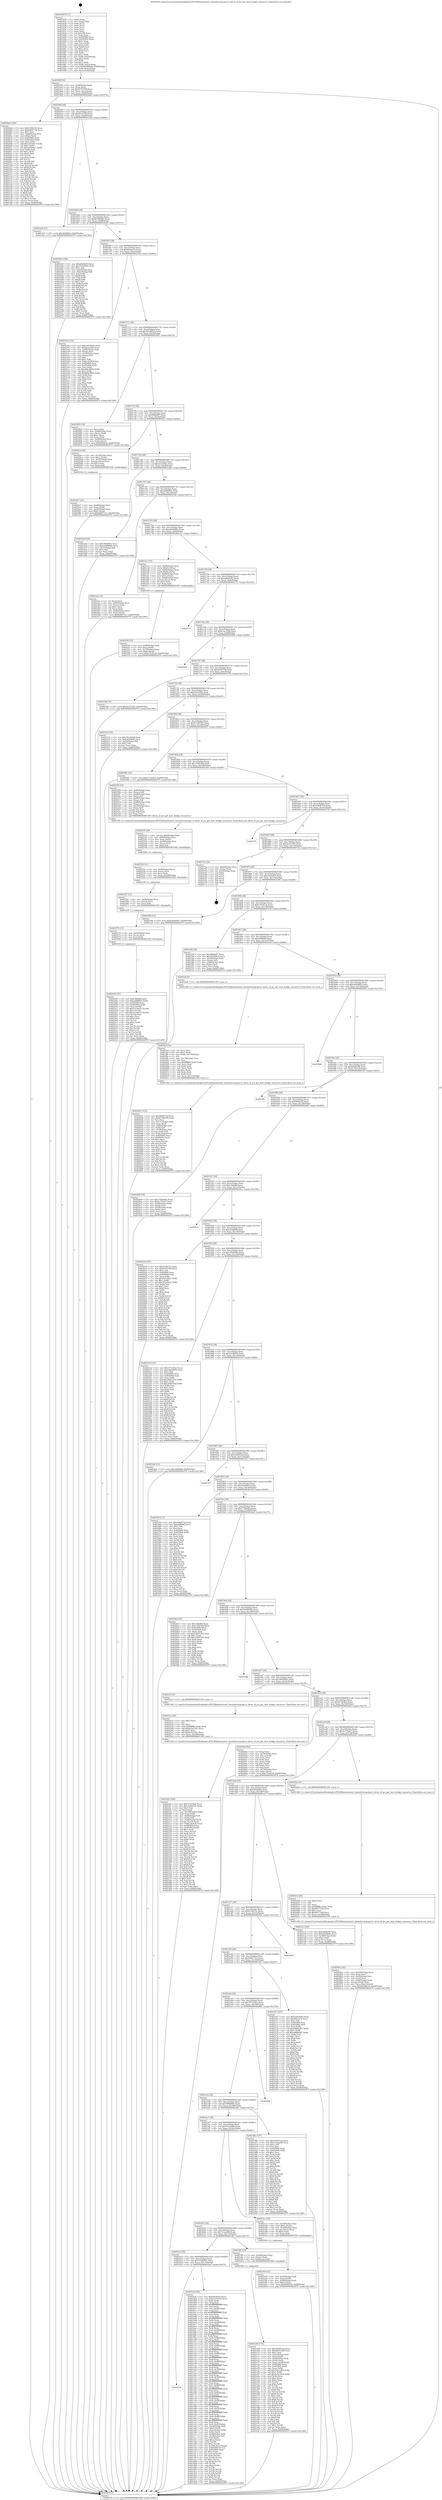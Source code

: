 digraph "0x401630" {
  label = "0x401630 (/mnt/c/Users/mathe/Desktop/tcc/POCII/binaries/extr_linuxdriverspcipci.h_devm_of_pci_get_host_bridge_resources_Final-ollvm.out::main(0))"
  labelloc = "t"
  node[shape=record]

  Entry [label="",width=0.3,height=0.3,shape=circle,fillcolor=black,style=filled]
  "0x40169f" [label="{
     0x40169f [32]\l
     | [instrs]\l
     &nbsp;&nbsp;0x40169f \<+6\>: mov -0xb8(%rbp),%eax\l
     &nbsp;&nbsp;0x4016a5 \<+2\>: mov %eax,%ecx\l
     &nbsp;&nbsp;0x4016a7 \<+6\>: sub $0x837b7f59,%ecx\l
     &nbsp;&nbsp;0x4016ad \<+6\>: mov %eax,-0xcc(%rbp)\l
     &nbsp;&nbsp;0x4016b3 \<+6\>: mov %ecx,-0xd0(%rbp)\l
     &nbsp;&nbsp;0x4016b9 \<+6\>: je 00000000004026ab \<main+0x107b\>\l
  }"]
  "0x4026ab" [label="{
     0x4026ab [160]\l
     | [instrs]\l
     &nbsp;&nbsp;0x4026ab \<+5\>: mov $0x633fb75c,%eax\l
     &nbsp;&nbsp;0x4026b0 \<+5\>: mov $0xb42677df,%ecx\l
     &nbsp;&nbsp;0x4026b5 \<+2\>: mov $0x1,%dl\l
     &nbsp;&nbsp;0x4026b7 \<+7\>: mov -0xb0(%rbp),%rsi\l
     &nbsp;&nbsp;0x4026be \<+6\>: movl $0x0,(%rsi)\l
     &nbsp;&nbsp;0x4026c4 \<+7\>: mov 0x405060,%edi\l
     &nbsp;&nbsp;0x4026cb \<+8\>: mov 0x405064,%r8d\l
     &nbsp;&nbsp;0x4026d3 \<+3\>: mov %edi,%r9d\l
     &nbsp;&nbsp;0x4026d6 \<+7\>: add $0xce634dc7,%r9d\l
     &nbsp;&nbsp;0x4026dd \<+4\>: sub $0x1,%r9d\l
     &nbsp;&nbsp;0x4026e1 \<+7\>: sub $0xce634dc7,%r9d\l
     &nbsp;&nbsp;0x4026e8 \<+4\>: imul %r9d,%edi\l
     &nbsp;&nbsp;0x4026ec \<+3\>: and $0x1,%edi\l
     &nbsp;&nbsp;0x4026ef \<+3\>: cmp $0x0,%edi\l
     &nbsp;&nbsp;0x4026f2 \<+4\>: sete %r10b\l
     &nbsp;&nbsp;0x4026f6 \<+4\>: cmp $0xa,%r8d\l
     &nbsp;&nbsp;0x4026fa \<+4\>: setl %r11b\l
     &nbsp;&nbsp;0x4026fe \<+3\>: mov %r10b,%bl\l
     &nbsp;&nbsp;0x402701 \<+3\>: xor $0xff,%bl\l
     &nbsp;&nbsp;0x402704 \<+3\>: mov %r11b,%r14b\l
     &nbsp;&nbsp;0x402707 \<+4\>: xor $0xff,%r14b\l
     &nbsp;&nbsp;0x40270b \<+3\>: xor $0x0,%dl\l
     &nbsp;&nbsp;0x40270e \<+3\>: mov %bl,%r15b\l
     &nbsp;&nbsp;0x402711 \<+4\>: and $0x0,%r15b\l
     &nbsp;&nbsp;0x402715 \<+3\>: and %dl,%r10b\l
     &nbsp;&nbsp;0x402718 \<+3\>: mov %r14b,%r12b\l
     &nbsp;&nbsp;0x40271b \<+4\>: and $0x0,%r12b\l
     &nbsp;&nbsp;0x40271f \<+3\>: and %dl,%r11b\l
     &nbsp;&nbsp;0x402722 \<+3\>: or %r10b,%r15b\l
     &nbsp;&nbsp;0x402725 \<+3\>: or %r11b,%r12b\l
     &nbsp;&nbsp;0x402728 \<+3\>: xor %r12b,%r15b\l
     &nbsp;&nbsp;0x40272b \<+3\>: or %r14b,%bl\l
     &nbsp;&nbsp;0x40272e \<+3\>: xor $0xff,%bl\l
     &nbsp;&nbsp;0x402731 \<+3\>: or $0x0,%dl\l
     &nbsp;&nbsp;0x402734 \<+2\>: and %dl,%bl\l
     &nbsp;&nbsp;0x402736 \<+3\>: or %bl,%r15b\l
     &nbsp;&nbsp;0x402739 \<+4\>: test $0x1,%r15b\l
     &nbsp;&nbsp;0x40273d \<+3\>: cmovne %ecx,%eax\l
     &nbsp;&nbsp;0x402740 \<+6\>: mov %eax,-0xb8(%rbp)\l
     &nbsp;&nbsp;0x402746 \<+5\>: jmp 0000000000402979 \<main+0x1349\>\l
  }"]
  "0x4016bf" [label="{
     0x4016bf [28]\l
     | [instrs]\l
     &nbsp;&nbsp;0x4016bf \<+5\>: jmp 00000000004016c4 \<main+0x94\>\l
     &nbsp;&nbsp;0x4016c4 \<+6\>: mov -0xcc(%rbp),%eax\l
     &nbsp;&nbsp;0x4016ca \<+5\>: sub $0x85c553bf,%eax\l
     &nbsp;&nbsp;0x4016cf \<+6\>: mov %eax,-0xd4(%rbp)\l
     &nbsp;&nbsp;0x4016d5 \<+6\>: je 0000000000401eb4 \<main+0x884\>\l
  }"]
  Exit [label="",width=0.3,height=0.3,shape=circle,fillcolor=black,style=filled,peripheries=2]
  "0x401eb4" [label="{
     0x401eb4 [15]\l
     | [instrs]\l
     &nbsp;&nbsp;0x401eb4 \<+10\>: movl $0x583df0a3,-0xb8(%rbp)\l
     &nbsp;&nbsp;0x401ebe \<+5\>: jmp 0000000000402979 \<main+0x1349\>\l
  }"]
  "0x4016db" [label="{
     0x4016db [28]\l
     | [instrs]\l
     &nbsp;&nbsp;0x4016db \<+5\>: jmp 00000000004016e0 \<main+0xb0\>\l
     &nbsp;&nbsp;0x4016e0 \<+6\>: mov -0xcc(%rbp),%eax\l
     &nbsp;&nbsp;0x4016e6 \<+5\>: sub $0x8c990b6b,%eax\l
     &nbsp;&nbsp;0x4016eb \<+6\>: mov %eax,-0xd8(%rbp)\l
     &nbsp;&nbsp;0x4016f1 \<+6\>: je 0000000000401b45 \<main+0x515\>\l
  }"]
  "0x402585" [label="{
     0x402585 [97]\l
     | [instrs]\l
     &nbsp;&nbsp;0x402585 \<+5\>: mov $0xc3bbf8d,%eax\l
     &nbsp;&nbsp;0x40258a \<+5\>: mov $0x2a0df853,%edx\l
     &nbsp;&nbsp;0x40258f \<+7\>: mov 0x405060,%esi\l
     &nbsp;&nbsp;0x402596 \<+8\>: mov 0x405064,%r9d\l
     &nbsp;&nbsp;0x40259e \<+3\>: mov %esi,%r10d\l
     &nbsp;&nbsp;0x4025a1 \<+7\>: sub $0x5c1e6e51,%r10d\l
     &nbsp;&nbsp;0x4025a8 \<+4\>: sub $0x1,%r10d\l
     &nbsp;&nbsp;0x4025ac \<+7\>: add $0x5c1e6e51,%r10d\l
     &nbsp;&nbsp;0x4025b3 \<+4\>: imul %r10d,%esi\l
     &nbsp;&nbsp;0x4025b7 \<+3\>: and $0x1,%esi\l
     &nbsp;&nbsp;0x4025ba \<+3\>: cmp $0x0,%esi\l
     &nbsp;&nbsp;0x4025bd \<+4\>: sete %r11b\l
     &nbsp;&nbsp;0x4025c1 \<+4\>: cmp $0xa,%r9d\l
     &nbsp;&nbsp;0x4025c5 \<+3\>: setl %bl\l
     &nbsp;&nbsp;0x4025c8 \<+3\>: mov %r11b,%r14b\l
     &nbsp;&nbsp;0x4025cb \<+3\>: and %bl,%r14b\l
     &nbsp;&nbsp;0x4025ce \<+3\>: xor %bl,%r11b\l
     &nbsp;&nbsp;0x4025d1 \<+3\>: or %r11b,%r14b\l
     &nbsp;&nbsp;0x4025d4 \<+4\>: test $0x1,%r14b\l
     &nbsp;&nbsp;0x4025d8 \<+3\>: cmovne %edx,%eax\l
     &nbsp;&nbsp;0x4025db \<+6\>: mov %eax,-0xb8(%rbp)\l
     &nbsp;&nbsp;0x4025e1 \<+5\>: jmp 0000000000402979 \<main+0x1349\>\l
  }"]
  "0x401b45" [label="{
     0x401b45 [106]\l
     | [instrs]\l
     &nbsp;&nbsp;0x401b45 \<+5\>: mov $0xaf628e93,%eax\l
     &nbsp;&nbsp;0x401b4a \<+5\>: mov $0x7d348501,%ecx\l
     &nbsp;&nbsp;0x401b4f \<+2\>: mov $0x1,%dl\l
     &nbsp;&nbsp;0x401b51 \<+7\>: mov -0xb2(%rbp),%sil\l
     &nbsp;&nbsp;0x401b58 \<+7\>: mov -0xb1(%rbp),%dil\l
     &nbsp;&nbsp;0x401b5f \<+3\>: mov %sil,%r8b\l
     &nbsp;&nbsp;0x401b62 \<+4\>: xor $0xff,%r8b\l
     &nbsp;&nbsp;0x401b66 \<+3\>: mov %dil,%r9b\l
     &nbsp;&nbsp;0x401b69 \<+4\>: xor $0xff,%r9b\l
     &nbsp;&nbsp;0x401b6d \<+3\>: xor $0x1,%dl\l
     &nbsp;&nbsp;0x401b70 \<+3\>: mov %r8b,%r10b\l
     &nbsp;&nbsp;0x401b73 \<+4\>: and $0xff,%r10b\l
     &nbsp;&nbsp;0x401b77 \<+3\>: and %dl,%sil\l
     &nbsp;&nbsp;0x401b7a \<+3\>: mov %r9b,%r11b\l
     &nbsp;&nbsp;0x401b7d \<+4\>: and $0xff,%r11b\l
     &nbsp;&nbsp;0x401b81 \<+3\>: and %dl,%dil\l
     &nbsp;&nbsp;0x401b84 \<+3\>: or %sil,%r10b\l
     &nbsp;&nbsp;0x401b87 \<+3\>: or %dil,%r11b\l
     &nbsp;&nbsp;0x401b8a \<+3\>: xor %r11b,%r10b\l
     &nbsp;&nbsp;0x401b8d \<+3\>: or %r9b,%r8b\l
     &nbsp;&nbsp;0x401b90 \<+4\>: xor $0xff,%r8b\l
     &nbsp;&nbsp;0x401b94 \<+3\>: or $0x1,%dl\l
     &nbsp;&nbsp;0x401b97 \<+3\>: and %dl,%r8b\l
     &nbsp;&nbsp;0x401b9a \<+3\>: or %r8b,%r10b\l
     &nbsp;&nbsp;0x401b9d \<+4\>: test $0x1,%r10b\l
     &nbsp;&nbsp;0x401ba1 \<+3\>: cmovne %ecx,%eax\l
     &nbsp;&nbsp;0x401ba4 \<+6\>: mov %eax,-0xb8(%rbp)\l
     &nbsp;&nbsp;0x401baa \<+5\>: jmp 0000000000402979 \<main+0x1349\>\l
  }"]
  "0x4016f7" [label="{
     0x4016f7 [28]\l
     | [instrs]\l
     &nbsp;&nbsp;0x4016f7 \<+5\>: jmp 00000000004016fc \<main+0xcc\>\l
     &nbsp;&nbsp;0x4016fc \<+6\>: mov -0xcc(%rbp),%eax\l
     &nbsp;&nbsp;0x401702 \<+5\>: sub $0x8f2aac5e,%eax\l
     &nbsp;&nbsp;0x401707 \<+6\>: mov %eax,-0xdc(%rbp)\l
     &nbsp;&nbsp;0x40170d \<+6\>: je 000000000040219a \<main+0xb6a\>\l
  }"]
  "0x402979" [label="{
     0x402979 [5]\l
     | [instrs]\l
     &nbsp;&nbsp;0x402979 \<+5\>: jmp 000000000040169f \<main+0x6f\>\l
  }"]
  "0x401630" [label="{
     0x401630 [111]\l
     | [instrs]\l
     &nbsp;&nbsp;0x401630 \<+1\>: push %rbp\l
     &nbsp;&nbsp;0x401631 \<+3\>: mov %rsp,%rbp\l
     &nbsp;&nbsp;0x401634 \<+2\>: push %r15\l
     &nbsp;&nbsp;0x401636 \<+2\>: push %r14\l
     &nbsp;&nbsp;0x401638 \<+2\>: push %r13\l
     &nbsp;&nbsp;0x40163a \<+2\>: push %r12\l
     &nbsp;&nbsp;0x40163c \<+1\>: push %rbx\l
     &nbsp;&nbsp;0x40163d \<+7\>: sub $0x198,%rsp\l
     &nbsp;&nbsp;0x401644 \<+2\>: xor %eax,%eax\l
     &nbsp;&nbsp;0x401646 \<+7\>: mov 0x405060,%ecx\l
     &nbsp;&nbsp;0x40164d \<+7\>: mov 0x405064,%edx\l
     &nbsp;&nbsp;0x401654 \<+3\>: sub $0x1,%eax\l
     &nbsp;&nbsp;0x401657 \<+3\>: mov %ecx,%r8d\l
     &nbsp;&nbsp;0x40165a \<+3\>: add %eax,%r8d\l
     &nbsp;&nbsp;0x40165d \<+4\>: imul %r8d,%ecx\l
     &nbsp;&nbsp;0x401661 \<+3\>: and $0x1,%ecx\l
     &nbsp;&nbsp;0x401664 \<+3\>: cmp $0x0,%ecx\l
     &nbsp;&nbsp;0x401667 \<+4\>: sete %r9b\l
     &nbsp;&nbsp;0x40166b \<+4\>: and $0x1,%r9b\l
     &nbsp;&nbsp;0x40166f \<+7\>: mov %r9b,-0xb2(%rbp)\l
     &nbsp;&nbsp;0x401676 \<+3\>: cmp $0xa,%edx\l
     &nbsp;&nbsp;0x401679 \<+4\>: setl %r9b\l
     &nbsp;&nbsp;0x40167d \<+4\>: and $0x1,%r9b\l
     &nbsp;&nbsp;0x401681 \<+7\>: mov %r9b,-0xb1(%rbp)\l
     &nbsp;&nbsp;0x401688 \<+10\>: movl $0x8c990b6b,-0xb8(%rbp)\l
     &nbsp;&nbsp;0x401692 \<+6\>: mov %edi,-0xbc(%rbp)\l
     &nbsp;&nbsp;0x401698 \<+7\>: mov %rsi,-0xc8(%rbp)\l
  }"]
  "0x402576" [label="{
     0x402576 [15]\l
     | [instrs]\l
     &nbsp;&nbsp;0x402576 \<+4\>: mov -0x50(%rbp),%rcx\l
     &nbsp;&nbsp;0x40257a \<+3\>: mov (%rcx),%rcx\l
     &nbsp;&nbsp;0x40257d \<+3\>: mov %rcx,%rdi\l
     &nbsp;&nbsp;0x402580 \<+5\>: call 0000000000401030 \<free@plt\>\l
     | [calls]\l
     &nbsp;&nbsp;0x401030 \{1\} (unknown)\l
  }"]
  "0x40219a" [label="{
     0x40219a [122]\l
     | [instrs]\l
     &nbsp;&nbsp;0x40219a \<+5\>: mov $0xee818b83,%eax\l
     &nbsp;&nbsp;0x40219f \<+5\>: mov $0xb4eb3fdb,%ecx\l
     &nbsp;&nbsp;0x4021a4 \<+4\>: mov -0x60(%rbp),%rdx\l
     &nbsp;&nbsp;0x4021a8 \<+2\>: mov (%rdx),%esi\l
     &nbsp;&nbsp;0x4021aa \<+4\>: mov -0x70(%rbp),%rdx\l
     &nbsp;&nbsp;0x4021ae \<+2\>: cmp (%rdx),%esi\l
     &nbsp;&nbsp;0x4021b0 \<+4\>: setl %dil\l
     &nbsp;&nbsp;0x4021b4 \<+4\>: and $0x1,%dil\l
     &nbsp;&nbsp;0x4021b8 \<+4\>: mov %dil,-0x29(%rbp)\l
     &nbsp;&nbsp;0x4021bc \<+7\>: mov 0x405060,%esi\l
     &nbsp;&nbsp;0x4021c3 \<+8\>: mov 0x405064,%r8d\l
     &nbsp;&nbsp;0x4021cb \<+3\>: mov %esi,%r9d\l
     &nbsp;&nbsp;0x4021ce \<+7\>: sub $0x404cd902,%r9d\l
     &nbsp;&nbsp;0x4021d5 \<+4\>: sub $0x1,%r9d\l
     &nbsp;&nbsp;0x4021d9 \<+7\>: add $0x404cd902,%r9d\l
     &nbsp;&nbsp;0x4021e0 \<+4\>: imul %r9d,%esi\l
     &nbsp;&nbsp;0x4021e4 \<+3\>: and $0x1,%esi\l
     &nbsp;&nbsp;0x4021e7 \<+3\>: cmp $0x0,%esi\l
     &nbsp;&nbsp;0x4021ea \<+4\>: sete %dil\l
     &nbsp;&nbsp;0x4021ee \<+4\>: cmp $0xa,%r8d\l
     &nbsp;&nbsp;0x4021f2 \<+4\>: setl %r10b\l
     &nbsp;&nbsp;0x4021f6 \<+3\>: mov %dil,%r11b\l
     &nbsp;&nbsp;0x4021f9 \<+3\>: and %r10b,%r11b\l
     &nbsp;&nbsp;0x4021fc \<+3\>: xor %r10b,%dil\l
     &nbsp;&nbsp;0x4021ff \<+3\>: or %dil,%r11b\l
     &nbsp;&nbsp;0x402202 \<+4\>: test $0x1,%r11b\l
     &nbsp;&nbsp;0x402206 \<+3\>: cmovne %ecx,%eax\l
     &nbsp;&nbsp;0x402209 \<+6\>: mov %eax,-0xb8(%rbp)\l
     &nbsp;&nbsp;0x40220f \<+5\>: jmp 0000000000402979 \<main+0x1349\>\l
  }"]
  "0x401713" [label="{
     0x401713 [28]\l
     | [instrs]\l
     &nbsp;&nbsp;0x401713 \<+5\>: jmp 0000000000401718 \<main+0xe8\>\l
     &nbsp;&nbsp;0x401718 \<+6\>: mov -0xcc(%rbp),%eax\l
     &nbsp;&nbsp;0x40171e \<+5\>: sub $0x92b38b1d,%eax\l
     &nbsp;&nbsp;0x401723 \<+6\>: mov %eax,-0xe0(%rbp)\l
     &nbsp;&nbsp;0x401729 \<+6\>: je 0000000000402483 \<main+0xe53\>\l
  }"]
  "0x402567" [label="{
     0x402567 [15]\l
     | [instrs]\l
     &nbsp;&nbsp;0x402567 \<+4\>: mov -0x68(%rbp),%rcx\l
     &nbsp;&nbsp;0x40256b \<+3\>: mov (%rcx),%rcx\l
     &nbsp;&nbsp;0x40256e \<+3\>: mov %rcx,%rdi\l
     &nbsp;&nbsp;0x402571 \<+5\>: call 0000000000401030 \<free@plt\>\l
     | [calls]\l
     &nbsp;&nbsp;0x401030 \{1\} (unknown)\l
  }"]
  "0x402483" [label="{
     0x402483 [34]\l
     | [instrs]\l
     &nbsp;&nbsp;0x402483 \<+2\>: xor %eax,%eax\l
     &nbsp;&nbsp;0x402485 \<+4\>: mov -0x48(%rbp),%rcx\l
     &nbsp;&nbsp;0x402489 \<+2\>: mov (%rcx),%edx\l
     &nbsp;&nbsp;0x40248b \<+3\>: sub $0x1,%eax\l
     &nbsp;&nbsp;0x40248e \<+2\>: sub %eax,%edx\l
     &nbsp;&nbsp;0x402490 \<+4\>: mov -0x48(%rbp),%rcx\l
     &nbsp;&nbsp;0x402494 \<+2\>: mov %edx,(%rcx)\l
     &nbsp;&nbsp;0x402496 \<+10\>: movl $0x6949a3d,-0xb8(%rbp)\l
     &nbsp;&nbsp;0x4024a0 \<+5\>: jmp 0000000000402979 \<main+0x1349\>\l
  }"]
  "0x40172f" [label="{
     0x40172f [28]\l
     | [instrs]\l
     &nbsp;&nbsp;0x40172f \<+5\>: jmp 0000000000401734 \<main+0x104\>\l
     &nbsp;&nbsp;0x401734 \<+6\>: mov -0xcc(%rbp),%eax\l
     &nbsp;&nbsp;0x40173a \<+5\>: sub $0x9f06bf07,%eax\l
     &nbsp;&nbsp;0x40173f \<+6\>: mov %eax,-0xe4(%rbp)\l
     &nbsp;&nbsp;0x401745 \<+6\>: je 00000000004020ca \<main+0xa9a\>\l
  }"]
  "0x402552" [label="{
     0x402552 [21]\l
     | [instrs]\l
     &nbsp;&nbsp;0x402552 \<+4\>: mov -0x80(%rbp),%rcx\l
     &nbsp;&nbsp;0x402556 \<+3\>: mov (%rcx),%rcx\l
     &nbsp;&nbsp;0x402559 \<+3\>: mov %rcx,%rdi\l
     &nbsp;&nbsp;0x40255c \<+6\>: mov %eax,-0x188(%rbp)\l
     &nbsp;&nbsp;0x402562 \<+5\>: call 0000000000401030 \<free@plt\>\l
     | [calls]\l
     &nbsp;&nbsp;0x401030 \{1\} (unknown)\l
  }"]
  "0x4020ca" [label="{
     0x4020ca [29]\l
     | [instrs]\l
     &nbsp;&nbsp;0x4020ca \<+4\>: mov -0x70(%rbp),%rax\l
     &nbsp;&nbsp;0x4020ce \<+6\>: movl $0x1,(%rax)\l
     &nbsp;&nbsp;0x4020d4 \<+4\>: mov -0x70(%rbp),%rax\l
     &nbsp;&nbsp;0x4020d8 \<+3\>: movslq (%rax),%rax\l
     &nbsp;&nbsp;0x4020db \<+4\>: shl $0x2,%rax\l
     &nbsp;&nbsp;0x4020df \<+3\>: mov %rax,%rdi\l
     &nbsp;&nbsp;0x4020e2 \<+5\>: call 0000000000401050 \<malloc@plt\>\l
     | [calls]\l
     &nbsp;&nbsp;0x401050 \{1\} (unknown)\l
  }"]
  "0x40174b" [label="{
     0x40174b [28]\l
     | [instrs]\l
     &nbsp;&nbsp;0x40174b \<+5\>: jmp 0000000000401750 \<main+0x120\>\l
     &nbsp;&nbsp;0x401750 \<+6\>: mov -0xcc(%rbp),%eax\l
     &nbsp;&nbsp;0x401756 \<+5\>: sub $0xa11e01b5,%eax\l
     &nbsp;&nbsp;0x40175b \<+6\>: mov %eax,-0xe8(%rbp)\l
     &nbsp;&nbsp;0x401761 \<+6\>: je 0000000000401d2d \<main+0x6fd\>\l
  }"]
  "0x402535" [label="{
     0x402535 [29]\l
     | [instrs]\l
     &nbsp;&nbsp;0x402535 \<+10\>: movabs $0x4030b6,%rdi\l
     &nbsp;&nbsp;0x40253f \<+4\>: mov -0x40(%rbp),%rcx\l
     &nbsp;&nbsp;0x402543 \<+2\>: mov %eax,(%rcx)\l
     &nbsp;&nbsp;0x402545 \<+4\>: mov -0x40(%rbp),%rcx\l
     &nbsp;&nbsp;0x402549 \<+2\>: mov (%rcx),%esi\l
     &nbsp;&nbsp;0x40254b \<+2\>: mov $0x0,%al\l
     &nbsp;&nbsp;0x40254d \<+5\>: call 0000000000401040 \<printf@plt\>\l
     | [calls]\l
     &nbsp;&nbsp;0x401040 \{1\} (unknown)\l
  }"]
  "0x401d2d" [label="{
     0x401d2d [30]\l
     | [instrs]\l
     &nbsp;&nbsp;0x401d2d \<+5\>: mov $0x76f0d665,%eax\l
     &nbsp;&nbsp;0x401d32 \<+5\>: mov $0x3a09944b,%ecx\l
     &nbsp;&nbsp;0x401d37 \<+3\>: mov -0x31(%rbp),%dl\l
     &nbsp;&nbsp;0x401d3a \<+3\>: test $0x1,%dl\l
     &nbsp;&nbsp;0x401d3d \<+3\>: cmovne %ecx,%eax\l
     &nbsp;&nbsp;0x401d40 \<+6\>: mov %eax,-0xb8(%rbp)\l
     &nbsp;&nbsp;0x401d46 \<+5\>: jmp 0000000000402979 \<main+0x1349\>\l
  }"]
  "0x401767" [label="{
     0x401767 [28]\l
     | [instrs]\l
     &nbsp;&nbsp;0x401767 \<+5\>: jmp 000000000040176c \<main+0x13c\>\l
     &nbsp;&nbsp;0x40176c \<+6\>: mov -0xcc(%rbp),%eax\l
     &nbsp;&nbsp;0x401772 \<+5\>: sub $0xa4960b01,%eax\l
     &nbsp;&nbsp;0x401777 \<+6\>: mov %eax,-0xec(%rbp)\l
     &nbsp;&nbsp;0x40177d \<+6\>: je 00000000004023aa \<main+0xd7a\>\l
  }"]
  "0x40245a" [label="{
     0x40245a [41]\l
     | [instrs]\l
     &nbsp;&nbsp;0x40245a \<+6\>: mov -0x184(%rbp),%ecx\l
     &nbsp;&nbsp;0x402460 \<+3\>: imul %eax,%ecx\l
     &nbsp;&nbsp;0x402463 \<+4\>: mov -0x50(%rbp),%rsi\l
     &nbsp;&nbsp;0x402467 \<+3\>: mov (%rsi),%rsi\l
     &nbsp;&nbsp;0x40246a \<+4\>: mov -0x48(%rbp),%rdi\l
     &nbsp;&nbsp;0x40246e \<+3\>: movslq (%rdi),%rdi\l
     &nbsp;&nbsp;0x402471 \<+3\>: mov %ecx,(%rsi,%rdi,4)\l
     &nbsp;&nbsp;0x402474 \<+10\>: movl $0x92b38b1d,-0xb8(%rbp)\l
     &nbsp;&nbsp;0x40247e \<+5\>: jmp 0000000000402979 \<main+0x1349\>\l
  }"]
  "0x4023aa" [label="{
     0x4023aa [34]\l
     | [instrs]\l
     &nbsp;&nbsp;0x4023aa \<+2\>: xor %eax,%eax\l
     &nbsp;&nbsp;0x4023ac \<+4\>: mov -0x60(%rbp),%rcx\l
     &nbsp;&nbsp;0x4023b0 \<+2\>: mov (%rcx),%edx\l
     &nbsp;&nbsp;0x4023b2 \<+3\>: sub $0x1,%eax\l
     &nbsp;&nbsp;0x4023b5 \<+2\>: sub %eax,%edx\l
     &nbsp;&nbsp;0x4023b7 \<+4\>: mov -0x60(%rbp),%rcx\l
     &nbsp;&nbsp;0x4023bb \<+2\>: mov %edx,(%rcx)\l
     &nbsp;&nbsp;0x4023bd \<+10\>: movl $0x6db071a7,-0xb8(%rbp)\l
     &nbsp;&nbsp;0x4023c7 \<+5\>: jmp 0000000000402979 \<main+0x1349\>\l
  }"]
  "0x401783" [label="{
     0x401783 [28]\l
     | [instrs]\l
     &nbsp;&nbsp;0x401783 \<+5\>: jmp 0000000000401788 \<main+0x158\>\l
     &nbsp;&nbsp;0x401788 \<+6\>: mov -0xcc(%rbp),%eax\l
     &nbsp;&nbsp;0x40178e \<+5\>: sub $0xad29406a,%eax\l
     &nbsp;&nbsp;0x401793 \<+6\>: mov %eax,-0xf0(%rbp)\l
     &nbsp;&nbsp;0x401799 \<+6\>: je 0000000000401ee1 \<main+0x8b1\>\l
  }"]
  "0x402432" [label="{
     0x402432 [40]\l
     | [instrs]\l
     &nbsp;&nbsp;0x402432 \<+5\>: mov $0x2,%ecx\l
     &nbsp;&nbsp;0x402437 \<+1\>: cltd\l
     &nbsp;&nbsp;0x402438 \<+2\>: idiv %ecx\l
     &nbsp;&nbsp;0x40243a \<+6\>: imul $0xfffffffe,%edx,%ecx\l
     &nbsp;&nbsp;0x402440 \<+6\>: sub $0x89173cbf,%ecx\l
     &nbsp;&nbsp;0x402446 \<+3\>: add $0x1,%ecx\l
     &nbsp;&nbsp;0x402449 \<+6\>: add $0x89173cbf,%ecx\l
     &nbsp;&nbsp;0x40244f \<+6\>: mov %ecx,-0x184(%rbp)\l
     &nbsp;&nbsp;0x402455 \<+5\>: call 0000000000401160 \<next_i\>\l
     | [calls]\l
     &nbsp;&nbsp;0x401160 \{1\} (/mnt/c/Users/mathe/Desktop/tcc/POCII/binaries/extr_linuxdriverspcipci.h_devm_of_pci_get_host_bridge_resources_Final-ollvm.out::next_i)\l
  }"]
  "0x401ee1" [label="{
     0x401ee1 [55]\l
     | [instrs]\l
     &nbsp;&nbsp;0x401ee1 \<+7\>: mov -0x98(%rbp),%rax\l
     &nbsp;&nbsp;0x401ee8 \<+3\>: movb $0x64,(%rax)\l
     &nbsp;&nbsp;0x401eeb \<+7\>: mov -0x90(%rbp),%rax\l
     &nbsp;&nbsp;0x401ef2 \<+3\>: movb $0x64,(%rax)\l
     &nbsp;&nbsp;0x401ef5 \<+7\>: mov -0x88(%rbp),%rax\l
     &nbsp;&nbsp;0x401efc \<+6\>: movl $0x1,(%rax)\l
     &nbsp;&nbsp;0x401f02 \<+7\>: mov -0x88(%rbp),%rax\l
     &nbsp;&nbsp;0x401f09 \<+3\>: movslq (%rax),%rax\l
     &nbsp;&nbsp;0x401f0c \<+4\>: shl $0x2,%rax\l
     &nbsp;&nbsp;0x401f10 \<+3\>: mov %rax,%rdi\l
     &nbsp;&nbsp;0x401f13 \<+5\>: call 0000000000401050 \<malloc@plt\>\l
     | [calls]\l
     &nbsp;&nbsp;0x401050 \{1\} (unknown)\l
  }"]
  "0x40179f" [label="{
     0x40179f [28]\l
     | [instrs]\l
     &nbsp;&nbsp;0x40179f \<+5\>: jmp 00000000004017a4 \<main+0x174\>\l
     &nbsp;&nbsp;0x4017a4 \<+6\>: mov -0xcc(%rbp),%eax\l
     &nbsp;&nbsp;0x4017aa \<+5\>: sub $0xaf628e93,%eax\l
     &nbsp;&nbsp;0x4017af \<+6\>: mov %eax,-0xf4(%rbp)\l
     &nbsp;&nbsp;0x4017b5 \<+6\>: je 0000000000402772 \<main+0x1142\>\l
  }"]
  "0x4023e9" [label="{
     0x4023e9 [32]\l
     | [instrs]\l
     &nbsp;&nbsp;0x4023e9 \<+4\>: mov -0x50(%rbp),%rdi\l
     &nbsp;&nbsp;0x4023ed \<+3\>: mov %rax,(%rdi)\l
     &nbsp;&nbsp;0x4023f0 \<+4\>: mov -0x48(%rbp),%rax\l
     &nbsp;&nbsp;0x4023f4 \<+6\>: movl $0x0,(%rax)\l
     &nbsp;&nbsp;0x4023fa \<+10\>: movl $0x6949a3d,-0xb8(%rbp)\l
     &nbsp;&nbsp;0x402404 \<+5\>: jmp 0000000000402979 \<main+0x1349\>\l
  }"]
  "0x402772" [label="{
     0x402772\l
  }", style=dashed]
  "0x4017bb" [label="{
     0x4017bb [28]\l
     | [instrs]\l
     &nbsp;&nbsp;0x4017bb \<+5\>: jmp 00000000004017c0 \<main+0x190\>\l
     &nbsp;&nbsp;0x4017c0 \<+6\>: mov -0xcc(%rbp),%eax\l
     &nbsp;&nbsp;0x4017c6 \<+5\>: sub $0xb1ac10db,%eax\l
     &nbsp;&nbsp;0x4017cb \<+6\>: mov %eax,-0xf8(%rbp)\l
     &nbsp;&nbsp;0x4017d1 \<+6\>: je 0000000000402604 \<main+0xfd4\>\l
  }"]
  "0x4022f2" [label="{
     0x4022f2 [169]\l
     | [instrs]\l
     &nbsp;&nbsp;0x4022f2 \<+5\>: mov $0x707250a2,%ecx\l
     &nbsp;&nbsp;0x4022f7 \<+5\>: mov $0xe1820235,%edx\l
     &nbsp;&nbsp;0x4022fc \<+3\>: mov $0x1,%sil\l
     &nbsp;&nbsp;0x4022ff \<+2\>: xor %edi,%edi\l
     &nbsp;&nbsp;0x402301 \<+7\>: mov -0x180(%rbp),%r8d\l
     &nbsp;&nbsp;0x402308 \<+4\>: imul %eax,%r8d\l
     &nbsp;&nbsp;0x40230c \<+4\>: mov -0x68(%rbp),%r9\l
     &nbsp;&nbsp;0x402310 \<+3\>: mov (%r9),%r9\l
     &nbsp;&nbsp;0x402313 \<+4\>: mov -0x60(%rbp),%r10\l
     &nbsp;&nbsp;0x402317 \<+3\>: movslq (%r10),%r10\l
     &nbsp;&nbsp;0x40231a \<+4\>: mov %r8d,(%r9,%r10,4)\l
     &nbsp;&nbsp;0x40231e \<+7\>: mov 0x405060,%eax\l
     &nbsp;&nbsp;0x402325 \<+8\>: mov 0x405064,%r8d\l
     &nbsp;&nbsp;0x40232d \<+3\>: sub $0x1,%edi\l
     &nbsp;&nbsp;0x402330 \<+3\>: mov %eax,%r11d\l
     &nbsp;&nbsp;0x402333 \<+3\>: add %edi,%r11d\l
     &nbsp;&nbsp;0x402336 \<+4\>: imul %r11d,%eax\l
     &nbsp;&nbsp;0x40233a \<+3\>: and $0x1,%eax\l
     &nbsp;&nbsp;0x40233d \<+3\>: cmp $0x0,%eax\l
     &nbsp;&nbsp;0x402340 \<+3\>: sete %bl\l
     &nbsp;&nbsp;0x402343 \<+4\>: cmp $0xa,%r8d\l
     &nbsp;&nbsp;0x402347 \<+4\>: setl %r14b\l
     &nbsp;&nbsp;0x40234b \<+3\>: mov %bl,%r15b\l
     &nbsp;&nbsp;0x40234e \<+4\>: xor $0xff,%r15b\l
     &nbsp;&nbsp;0x402352 \<+3\>: mov %r14b,%r12b\l
     &nbsp;&nbsp;0x402355 \<+4\>: xor $0xff,%r12b\l
     &nbsp;&nbsp;0x402359 \<+4\>: xor $0x1,%sil\l
     &nbsp;&nbsp;0x40235d \<+3\>: mov %r15b,%r13b\l
     &nbsp;&nbsp;0x402360 \<+4\>: and $0xff,%r13b\l
     &nbsp;&nbsp;0x402364 \<+3\>: and %sil,%bl\l
     &nbsp;&nbsp;0x402367 \<+3\>: mov %r12b,%al\l
     &nbsp;&nbsp;0x40236a \<+2\>: and $0xff,%al\l
     &nbsp;&nbsp;0x40236c \<+3\>: and %sil,%r14b\l
     &nbsp;&nbsp;0x40236f \<+3\>: or %bl,%r13b\l
     &nbsp;&nbsp;0x402372 \<+3\>: or %r14b,%al\l
     &nbsp;&nbsp;0x402375 \<+3\>: xor %al,%r13b\l
     &nbsp;&nbsp;0x402378 \<+3\>: or %r12b,%r15b\l
     &nbsp;&nbsp;0x40237b \<+4\>: xor $0xff,%r15b\l
     &nbsp;&nbsp;0x40237f \<+4\>: or $0x1,%sil\l
     &nbsp;&nbsp;0x402383 \<+3\>: and %sil,%r15b\l
     &nbsp;&nbsp;0x402386 \<+3\>: or %r15b,%r13b\l
     &nbsp;&nbsp;0x402389 \<+4\>: test $0x1,%r13b\l
     &nbsp;&nbsp;0x40238d \<+3\>: cmovne %edx,%ecx\l
     &nbsp;&nbsp;0x402390 \<+6\>: mov %ecx,-0xb8(%rbp)\l
     &nbsp;&nbsp;0x402396 \<+5\>: jmp 0000000000402979 \<main+0x1349\>\l
  }"]
  "0x402604" [label="{
     0x402604\l
  }", style=dashed]
  "0x4017d7" [label="{
     0x4017d7 [28]\l
     | [instrs]\l
     &nbsp;&nbsp;0x4017d7 \<+5\>: jmp 00000000004017dc \<main+0x1ac\>\l
     &nbsp;&nbsp;0x4017dc \<+6\>: mov -0xcc(%rbp),%eax\l
     &nbsp;&nbsp;0x4017e2 \<+5\>: sub $0xb42677df,%eax\l
     &nbsp;&nbsp;0x4017e7 \<+6\>: mov %eax,-0xfc(%rbp)\l
     &nbsp;&nbsp;0x4017ed \<+6\>: je 000000000040274b \<main+0x111b\>\l
  }"]
  "0x4022ca" [label="{
     0x4022ca [40]\l
     | [instrs]\l
     &nbsp;&nbsp;0x4022ca \<+5\>: mov $0x2,%ecx\l
     &nbsp;&nbsp;0x4022cf \<+1\>: cltd\l
     &nbsp;&nbsp;0x4022d0 \<+2\>: idiv %ecx\l
     &nbsp;&nbsp;0x4022d2 \<+6\>: imul $0xfffffffe,%edx,%ecx\l
     &nbsp;&nbsp;0x4022d8 \<+6\>: sub $0x6e3e2341,%ecx\l
     &nbsp;&nbsp;0x4022de \<+3\>: add $0x1,%ecx\l
     &nbsp;&nbsp;0x4022e1 \<+6\>: add $0x6e3e2341,%ecx\l
     &nbsp;&nbsp;0x4022e7 \<+6\>: mov %ecx,-0x180(%rbp)\l
     &nbsp;&nbsp;0x4022ed \<+5\>: call 0000000000401160 \<next_i\>\l
     | [calls]\l
     &nbsp;&nbsp;0x401160 \{1\} (/mnt/c/Users/mathe/Desktop/tcc/POCII/binaries/extr_linuxdriverspcipci.h_devm_of_pci_get_host_bridge_resources_Final-ollvm.out::next_i)\l
  }"]
  "0x40274b" [label="{
     0x40274b [15]\l
     | [instrs]\l
     &nbsp;&nbsp;0x40274b \<+10\>: movl $0xda153102,-0xb8(%rbp)\l
     &nbsp;&nbsp;0x402755 \<+5\>: jmp 0000000000402979 \<main+0x1349\>\l
  }"]
  "0x4017f3" [label="{
     0x4017f3 [28]\l
     | [instrs]\l
     &nbsp;&nbsp;0x4017f3 \<+5\>: jmp 00000000004017f8 \<main+0x1c8\>\l
     &nbsp;&nbsp;0x4017f8 \<+6\>: mov -0xcc(%rbp),%eax\l
     &nbsp;&nbsp;0x4017fe \<+5\>: sub $0xb4eb3fdb,%eax\l
     &nbsp;&nbsp;0x401803 \<+6\>: mov %eax,-0x100(%rbp)\l
     &nbsp;&nbsp;0x401809 \<+6\>: je 0000000000402214 \<main+0xbe4\>\l
  }"]
  "0x4020e7" [label="{
     0x4020e7 [32]\l
     | [instrs]\l
     &nbsp;&nbsp;0x4020e7 \<+4\>: mov -0x68(%rbp),%rdi\l
     &nbsp;&nbsp;0x4020eb \<+3\>: mov %rax,(%rdi)\l
     &nbsp;&nbsp;0x4020ee \<+4\>: mov -0x60(%rbp),%rax\l
     &nbsp;&nbsp;0x4020f2 \<+6\>: movl $0x0,(%rax)\l
     &nbsp;&nbsp;0x4020f8 \<+10\>: movl $0x6db071a7,-0xb8(%rbp)\l
     &nbsp;&nbsp;0x402102 \<+5\>: jmp 0000000000402979 \<main+0x1349\>\l
  }"]
  "0x402214" [label="{
     0x402214 [30]\l
     | [instrs]\l
     &nbsp;&nbsp;0x402214 \<+5\>: mov $0x79c34dd9,%eax\l
     &nbsp;&nbsp;0x402219 \<+5\>: mov $0x282bf440,%ecx\l
     &nbsp;&nbsp;0x40221e \<+3\>: mov -0x29(%rbp),%dl\l
     &nbsp;&nbsp;0x402221 \<+3\>: test $0x1,%dl\l
     &nbsp;&nbsp;0x402224 \<+3\>: cmovne %ecx,%eax\l
     &nbsp;&nbsp;0x402227 \<+6\>: mov %eax,-0xb8(%rbp)\l
     &nbsp;&nbsp;0x40222d \<+5\>: jmp 0000000000402979 \<main+0x1349\>\l
  }"]
  "0x40180f" [label="{
     0x40180f [28]\l
     | [instrs]\l
     &nbsp;&nbsp;0x40180f \<+5\>: jmp 0000000000401814 \<main+0x1e4\>\l
     &nbsp;&nbsp;0x401814 \<+6\>: mov -0xcc(%rbp),%eax\l
     &nbsp;&nbsp;0x40181a \<+5\>: sub $0xb7e99169,%eax\l
     &nbsp;&nbsp;0x40181f \<+6\>: mov %eax,-0x104(%rbp)\l
     &nbsp;&nbsp;0x401825 \<+6\>: je 0000000000402091 \<main+0xa61\>\l
  }"]
  "0x402021" [label="{
     0x402021 [112]\l
     | [instrs]\l
     &nbsp;&nbsp;0x402021 \<+5\>: mov $0xd40df73d,%ecx\l
     &nbsp;&nbsp;0x402026 \<+5\>: mov $0xb7e99169,%edx\l
     &nbsp;&nbsp;0x40202b \<+2\>: xor %esi,%esi\l
     &nbsp;&nbsp;0x40202d \<+6\>: mov -0x17c(%rbp),%edi\l
     &nbsp;&nbsp;0x402033 \<+3\>: imul %eax,%edi\l
     &nbsp;&nbsp;0x402036 \<+4\>: mov -0x80(%rbp),%r8\l
     &nbsp;&nbsp;0x40203a \<+3\>: mov (%r8),%r8\l
     &nbsp;&nbsp;0x40203d \<+4\>: mov -0x78(%rbp),%r9\l
     &nbsp;&nbsp;0x402041 \<+3\>: movslq (%r9),%r9\l
     &nbsp;&nbsp;0x402044 \<+4\>: mov %edi,(%r8,%r9,4)\l
     &nbsp;&nbsp;0x402048 \<+7\>: mov 0x405060,%eax\l
     &nbsp;&nbsp;0x40204f \<+7\>: mov 0x405064,%edi\l
     &nbsp;&nbsp;0x402056 \<+3\>: sub $0x1,%esi\l
     &nbsp;&nbsp;0x402059 \<+3\>: mov %eax,%r10d\l
     &nbsp;&nbsp;0x40205c \<+3\>: add %esi,%r10d\l
     &nbsp;&nbsp;0x40205f \<+4\>: imul %r10d,%eax\l
     &nbsp;&nbsp;0x402063 \<+3\>: and $0x1,%eax\l
     &nbsp;&nbsp;0x402066 \<+3\>: cmp $0x0,%eax\l
     &nbsp;&nbsp;0x402069 \<+4\>: sete %r11b\l
     &nbsp;&nbsp;0x40206d \<+3\>: cmp $0xa,%edi\l
     &nbsp;&nbsp;0x402070 \<+3\>: setl %bl\l
     &nbsp;&nbsp;0x402073 \<+3\>: mov %r11b,%r14b\l
     &nbsp;&nbsp;0x402076 \<+3\>: and %bl,%r14b\l
     &nbsp;&nbsp;0x402079 \<+3\>: xor %bl,%r11b\l
     &nbsp;&nbsp;0x40207c \<+3\>: or %r11b,%r14b\l
     &nbsp;&nbsp;0x40207f \<+4\>: test $0x1,%r14b\l
     &nbsp;&nbsp;0x402083 \<+3\>: cmovne %edx,%ecx\l
     &nbsp;&nbsp;0x402086 \<+6\>: mov %ecx,-0xb8(%rbp)\l
     &nbsp;&nbsp;0x40208c \<+5\>: jmp 0000000000402979 \<main+0x1349\>\l
  }"]
  "0x402091" [label="{
     0x402091 [15]\l
     | [instrs]\l
     &nbsp;&nbsp;0x402091 \<+10\>: movl $0x4176e6e9,-0xb8(%rbp)\l
     &nbsp;&nbsp;0x40209b \<+5\>: jmp 0000000000402979 \<main+0x1349\>\l
  }"]
  "0x40182b" [label="{
     0x40182b [28]\l
     | [instrs]\l
     &nbsp;&nbsp;0x40182b \<+5\>: jmp 0000000000401830 \<main+0x200\>\l
     &nbsp;&nbsp;0x401830 \<+6\>: mov -0xcc(%rbp),%eax\l
     &nbsp;&nbsp;0x401836 \<+5\>: sub $0xc74832bf,%eax\l
     &nbsp;&nbsp;0x40183b \<+6\>: mov %eax,-0x108(%rbp)\l
     &nbsp;&nbsp;0x401841 \<+6\>: je 0000000000402500 \<main+0xed0\>\l
  }"]
  "0x401fed" [label="{
     0x401fed [52]\l
     | [instrs]\l
     &nbsp;&nbsp;0x401fed \<+2\>: xor %ecx,%ecx\l
     &nbsp;&nbsp;0x401fef \<+5\>: mov $0x2,%edx\l
     &nbsp;&nbsp;0x401ff4 \<+6\>: mov %edx,-0x178(%rbp)\l
     &nbsp;&nbsp;0x401ffa \<+1\>: cltd\l
     &nbsp;&nbsp;0x401ffb \<+6\>: mov -0x178(%rbp),%esi\l
     &nbsp;&nbsp;0x402001 \<+2\>: idiv %esi\l
     &nbsp;&nbsp;0x402003 \<+6\>: imul $0xfffffffe,%edx,%edx\l
     &nbsp;&nbsp;0x402009 \<+2\>: mov %ecx,%edi\l
     &nbsp;&nbsp;0x40200b \<+2\>: sub %edx,%edi\l
     &nbsp;&nbsp;0x40200d \<+2\>: mov %ecx,%edx\l
     &nbsp;&nbsp;0x40200f \<+3\>: sub $0x1,%edx\l
     &nbsp;&nbsp;0x402012 \<+2\>: add %edx,%edi\l
     &nbsp;&nbsp;0x402014 \<+2\>: sub %edi,%ecx\l
     &nbsp;&nbsp;0x402016 \<+6\>: mov %ecx,-0x17c(%rbp)\l
     &nbsp;&nbsp;0x40201c \<+5\>: call 0000000000401160 \<next_i\>\l
     | [calls]\l
     &nbsp;&nbsp;0x401160 \{1\} (/mnt/c/Users/mathe/Desktop/tcc/POCII/binaries/extr_linuxdriverspcipci.h_devm_of_pci_get_host_bridge_resources_Final-ollvm.out::next_i)\l
  }"]
  "0x402500" [label="{
     0x402500 [53]\l
     | [instrs]\l
     &nbsp;&nbsp;0x402500 \<+4\>: mov -0x80(%rbp),%rax\l
     &nbsp;&nbsp;0x402504 \<+3\>: mov (%rax),%rdi\l
     &nbsp;&nbsp;0x402507 \<+7\>: mov -0x98(%rbp),%rax\l
     &nbsp;&nbsp;0x40250e \<+2\>: mov (%rax),%cl\l
     &nbsp;&nbsp;0x402510 \<+7\>: mov -0x90(%rbp),%rax\l
     &nbsp;&nbsp;0x402517 \<+2\>: mov (%rax),%dl\l
     &nbsp;&nbsp;0x402519 \<+4\>: mov -0x68(%rbp),%rax\l
     &nbsp;&nbsp;0x40251d \<+3\>: mov (%rax),%rax\l
     &nbsp;&nbsp;0x402520 \<+4\>: mov -0x50(%rbp),%rsi\l
     &nbsp;&nbsp;0x402524 \<+3\>: mov (%rsi),%r8\l
     &nbsp;&nbsp;0x402527 \<+3\>: movzbl %cl,%esi\l
     &nbsp;&nbsp;0x40252a \<+3\>: movzbl %dl,%edx\l
     &nbsp;&nbsp;0x40252d \<+3\>: mov %rax,%rcx\l
     &nbsp;&nbsp;0x402530 \<+5\>: call 00000000004015f0 \<devm_of_pci_get_host_bridge_resources\>\l
     | [calls]\l
     &nbsp;&nbsp;0x4015f0 \{1\} (/mnt/c/Users/mathe/Desktop/tcc/POCII/binaries/extr_linuxdriverspcipci.h_devm_of_pci_get_host_bridge_resources_Final-ollvm.out::devm_of_pci_get_host_bridge_resources)\l
  }"]
  "0x401847" [label="{
     0x401847 [28]\l
     | [instrs]\l
     &nbsp;&nbsp;0x401847 \<+5\>: jmp 000000000040184c \<main+0x21c\>\l
     &nbsp;&nbsp;0x40184c \<+6\>: mov -0xcc(%rbp),%eax\l
     &nbsp;&nbsp;0x401852 \<+5\>: sub $0xd40df73d,%eax\l
     &nbsp;&nbsp;0x401857 \<+6\>: mov %eax,-0x10c(%rbp)\l
     &nbsp;&nbsp;0x40185d \<+6\>: je 00000000004027f0 \<main+0x11c0\>\l
  }"]
  "0x401f18" [label="{
     0x401f18 [32]\l
     | [instrs]\l
     &nbsp;&nbsp;0x401f18 \<+4\>: mov -0x80(%rbp),%rdi\l
     &nbsp;&nbsp;0x401f1c \<+3\>: mov %rax,(%rdi)\l
     &nbsp;&nbsp;0x401f1f \<+4\>: mov -0x78(%rbp),%rax\l
     &nbsp;&nbsp;0x401f23 \<+6\>: movl $0x0,(%rax)\l
     &nbsp;&nbsp;0x401f29 \<+10\>: movl $0xe75e41cb,-0xb8(%rbp)\l
     &nbsp;&nbsp;0x401f33 \<+5\>: jmp 0000000000402979 \<main+0x1349\>\l
  }"]
  "0x4027f0" [label="{
     0x4027f0\l
  }", style=dashed]
  "0x401863" [label="{
     0x401863 [28]\l
     | [instrs]\l
     &nbsp;&nbsp;0x401863 \<+5\>: jmp 0000000000401868 \<main+0x238\>\l
     &nbsp;&nbsp;0x401868 \<+6\>: mov -0xcc(%rbp),%eax\l
     &nbsp;&nbsp;0x40186e \<+5\>: sub $0xda153102,%eax\l
     &nbsp;&nbsp;0x401873 \<+6\>: mov %eax,-0x110(%rbp)\l
     &nbsp;&nbsp;0x401879 \<+6\>: je 000000000040275a \<main+0x112a\>\l
  }"]
  "0x401e08" [label="{
     0x401e08 [172]\l
     | [instrs]\l
     &nbsp;&nbsp;0x401e08 \<+5\>: mov $0x345851ad,%ecx\l
     &nbsp;&nbsp;0x401e0d \<+5\>: mov $0x85c553bf,%edx\l
     &nbsp;&nbsp;0x401e12 \<+3\>: mov $0x1,%sil\l
     &nbsp;&nbsp;0x401e15 \<+7\>: mov -0xa0(%rbp),%rdi\l
     &nbsp;&nbsp;0x401e1c \<+2\>: mov %eax,(%rdi)\l
     &nbsp;&nbsp;0x401e1e \<+7\>: mov -0xa0(%rbp),%rdi\l
     &nbsp;&nbsp;0x401e25 \<+2\>: mov (%rdi),%eax\l
     &nbsp;&nbsp;0x401e27 \<+3\>: mov %eax,-0x30(%rbp)\l
     &nbsp;&nbsp;0x401e2a \<+7\>: mov 0x405060,%eax\l
     &nbsp;&nbsp;0x401e31 \<+8\>: mov 0x405064,%r8d\l
     &nbsp;&nbsp;0x401e39 \<+3\>: mov %eax,%r9d\l
     &nbsp;&nbsp;0x401e3c \<+7\>: add $0x5c0c2d54,%r9d\l
     &nbsp;&nbsp;0x401e43 \<+4\>: sub $0x1,%r9d\l
     &nbsp;&nbsp;0x401e47 \<+7\>: sub $0x5c0c2d54,%r9d\l
     &nbsp;&nbsp;0x401e4e \<+4\>: imul %r9d,%eax\l
     &nbsp;&nbsp;0x401e52 \<+3\>: and $0x1,%eax\l
     &nbsp;&nbsp;0x401e55 \<+3\>: cmp $0x0,%eax\l
     &nbsp;&nbsp;0x401e58 \<+4\>: sete %r10b\l
     &nbsp;&nbsp;0x401e5c \<+4\>: cmp $0xa,%r8d\l
     &nbsp;&nbsp;0x401e60 \<+4\>: setl %r11b\l
     &nbsp;&nbsp;0x401e64 \<+3\>: mov %r10b,%bl\l
     &nbsp;&nbsp;0x401e67 \<+3\>: xor $0xff,%bl\l
     &nbsp;&nbsp;0x401e6a \<+3\>: mov %r11b,%r14b\l
     &nbsp;&nbsp;0x401e6d \<+4\>: xor $0xff,%r14b\l
     &nbsp;&nbsp;0x401e71 \<+4\>: xor $0x1,%sil\l
     &nbsp;&nbsp;0x401e75 \<+3\>: mov %bl,%r15b\l
     &nbsp;&nbsp;0x401e78 \<+4\>: and $0xff,%r15b\l
     &nbsp;&nbsp;0x401e7c \<+3\>: and %sil,%r10b\l
     &nbsp;&nbsp;0x401e7f \<+3\>: mov %r14b,%r12b\l
     &nbsp;&nbsp;0x401e82 \<+4\>: and $0xff,%r12b\l
     &nbsp;&nbsp;0x401e86 \<+3\>: and %sil,%r11b\l
     &nbsp;&nbsp;0x401e89 \<+3\>: or %r10b,%r15b\l
     &nbsp;&nbsp;0x401e8c \<+3\>: or %r11b,%r12b\l
     &nbsp;&nbsp;0x401e8f \<+3\>: xor %r12b,%r15b\l
     &nbsp;&nbsp;0x401e92 \<+3\>: or %r14b,%bl\l
     &nbsp;&nbsp;0x401e95 \<+3\>: xor $0xff,%bl\l
     &nbsp;&nbsp;0x401e98 \<+4\>: or $0x1,%sil\l
     &nbsp;&nbsp;0x401e9c \<+3\>: and %sil,%bl\l
     &nbsp;&nbsp;0x401e9f \<+3\>: or %bl,%r15b\l
     &nbsp;&nbsp;0x401ea2 \<+4\>: test $0x1,%r15b\l
     &nbsp;&nbsp;0x401ea6 \<+3\>: cmovne %edx,%ecx\l
     &nbsp;&nbsp;0x401ea9 \<+6\>: mov %ecx,-0xb8(%rbp)\l
     &nbsp;&nbsp;0x401eaf \<+5\>: jmp 0000000000402979 \<main+0x1349\>\l
  }"]
  "0x40275a" [label="{
     0x40275a [24]\l
     | [instrs]\l
     &nbsp;&nbsp;0x40275a \<+7\>: mov -0xb0(%rbp),%rax\l
     &nbsp;&nbsp;0x402761 \<+2\>: mov (%rax),%eax\l
     &nbsp;&nbsp;0x402763 \<+4\>: lea -0x28(%rbp),%rsp\l
     &nbsp;&nbsp;0x402767 \<+1\>: pop %rbx\l
     &nbsp;&nbsp;0x402768 \<+2\>: pop %r12\l
     &nbsp;&nbsp;0x40276a \<+2\>: pop %r13\l
     &nbsp;&nbsp;0x40276c \<+2\>: pop %r14\l
     &nbsp;&nbsp;0x40276e \<+2\>: pop %r15\l
     &nbsp;&nbsp;0x402770 \<+1\>: pop %rbp\l
     &nbsp;&nbsp;0x402771 \<+1\>: ret\l
  }"]
  "0x40187f" [label="{
     0x40187f [28]\l
     | [instrs]\l
     &nbsp;&nbsp;0x40187f \<+5\>: jmp 0000000000401884 \<main+0x254\>\l
     &nbsp;&nbsp;0x401884 \<+6\>: mov -0xcc(%rbp),%eax\l
     &nbsp;&nbsp;0x40188a \<+5\>: sub $0xe1820235,%eax\l
     &nbsp;&nbsp;0x40188f \<+6\>: mov %eax,-0x114(%rbp)\l
     &nbsp;&nbsp;0x401895 \<+6\>: je 000000000040239b \<main+0xd6b\>\l
  }"]
  "0x401b3b" [label="{
     0x401b3b\l
  }", style=dashed]
  "0x40239b" [label="{
     0x40239b [15]\l
     | [instrs]\l
     &nbsp;&nbsp;0x40239b \<+10\>: movl $0xa4960b01,-0xb8(%rbp)\l
     &nbsp;&nbsp;0x4023a5 \<+5\>: jmp 0000000000402979 \<main+0x1349\>\l
  }"]
  "0x40189b" [label="{
     0x40189b [28]\l
     | [instrs]\l
     &nbsp;&nbsp;0x40189b \<+5\>: jmp 00000000004018a0 \<main+0x270\>\l
     &nbsp;&nbsp;0x4018a0 \<+6\>: mov -0xcc(%rbp),%eax\l
     &nbsp;&nbsp;0x4018a6 \<+5\>: sub $0xe75e41cb,%eax\l
     &nbsp;&nbsp;0x4018ab \<+6\>: mov %eax,-0x118(%rbp)\l
     &nbsp;&nbsp;0x4018b1 \<+6\>: je 0000000000401f38 \<main+0x908\>\l
  }"]
  "0x401baf" [label="{
     0x401baf [382]\l
     | [instrs]\l
     &nbsp;&nbsp;0x401baf \<+5\>: mov $0xaf628e93,%eax\l
     &nbsp;&nbsp;0x401bb4 \<+5\>: mov $0xa11e01b5,%ecx\l
     &nbsp;&nbsp;0x401bb9 \<+2\>: xor %edx,%edx\l
     &nbsp;&nbsp;0x401bbb \<+3\>: mov %rsp,%rsi\l
     &nbsp;&nbsp;0x401bbe \<+4\>: add $0xfffffffffffffff0,%rsi\l
     &nbsp;&nbsp;0x401bc2 \<+3\>: mov %rsi,%rsp\l
     &nbsp;&nbsp;0x401bc5 \<+7\>: mov %rsi,-0xb0(%rbp)\l
     &nbsp;&nbsp;0x401bcc \<+3\>: mov %rsp,%rsi\l
     &nbsp;&nbsp;0x401bcf \<+4\>: add $0xfffffffffffffff0,%rsi\l
     &nbsp;&nbsp;0x401bd3 \<+3\>: mov %rsi,%rsp\l
     &nbsp;&nbsp;0x401bd6 \<+3\>: mov %rsp,%rdi\l
     &nbsp;&nbsp;0x401bd9 \<+4\>: add $0xfffffffffffffff0,%rdi\l
     &nbsp;&nbsp;0x401bdd \<+3\>: mov %rdi,%rsp\l
     &nbsp;&nbsp;0x401be0 \<+7\>: mov %rdi,-0xa8(%rbp)\l
     &nbsp;&nbsp;0x401be7 \<+3\>: mov %rsp,%rdi\l
     &nbsp;&nbsp;0x401bea \<+4\>: add $0xfffffffffffffff0,%rdi\l
     &nbsp;&nbsp;0x401bee \<+3\>: mov %rdi,%rsp\l
     &nbsp;&nbsp;0x401bf1 \<+7\>: mov %rdi,-0xa0(%rbp)\l
     &nbsp;&nbsp;0x401bf8 \<+3\>: mov %rsp,%rdi\l
     &nbsp;&nbsp;0x401bfb \<+4\>: add $0xfffffffffffffff0,%rdi\l
     &nbsp;&nbsp;0x401bff \<+3\>: mov %rdi,%rsp\l
     &nbsp;&nbsp;0x401c02 \<+7\>: mov %rdi,-0x98(%rbp)\l
     &nbsp;&nbsp;0x401c09 \<+3\>: mov %rsp,%rdi\l
     &nbsp;&nbsp;0x401c0c \<+4\>: add $0xfffffffffffffff0,%rdi\l
     &nbsp;&nbsp;0x401c10 \<+3\>: mov %rdi,%rsp\l
     &nbsp;&nbsp;0x401c13 \<+7\>: mov %rdi,-0x90(%rbp)\l
     &nbsp;&nbsp;0x401c1a \<+3\>: mov %rsp,%rdi\l
     &nbsp;&nbsp;0x401c1d \<+4\>: add $0xfffffffffffffff0,%rdi\l
     &nbsp;&nbsp;0x401c21 \<+3\>: mov %rdi,%rsp\l
     &nbsp;&nbsp;0x401c24 \<+7\>: mov %rdi,-0x88(%rbp)\l
     &nbsp;&nbsp;0x401c2b \<+3\>: mov %rsp,%rdi\l
     &nbsp;&nbsp;0x401c2e \<+4\>: add $0xfffffffffffffff0,%rdi\l
     &nbsp;&nbsp;0x401c32 \<+3\>: mov %rdi,%rsp\l
     &nbsp;&nbsp;0x401c35 \<+4\>: mov %rdi,-0x80(%rbp)\l
     &nbsp;&nbsp;0x401c39 \<+3\>: mov %rsp,%rdi\l
     &nbsp;&nbsp;0x401c3c \<+4\>: add $0xfffffffffffffff0,%rdi\l
     &nbsp;&nbsp;0x401c40 \<+3\>: mov %rdi,%rsp\l
     &nbsp;&nbsp;0x401c43 \<+4\>: mov %rdi,-0x78(%rbp)\l
     &nbsp;&nbsp;0x401c47 \<+3\>: mov %rsp,%rdi\l
     &nbsp;&nbsp;0x401c4a \<+4\>: add $0xfffffffffffffff0,%rdi\l
     &nbsp;&nbsp;0x401c4e \<+3\>: mov %rdi,%rsp\l
     &nbsp;&nbsp;0x401c51 \<+4\>: mov %rdi,-0x70(%rbp)\l
     &nbsp;&nbsp;0x401c55 \<+3\>: mov %rsp,%rdi\l
     &nbsp;&nbsp;0x401c58 \<+4\>: add $0xfffffffffffffff0,%rdi\l
     &nbsp;&nbsp;0x401c5c \<+3\>: mov %rdi,%rsp\l
     &nbsp;&nbsp;0x401c5f \<+4\>: mov %rdi,-0x68(%rbp)\l
     &nbsp;&nbsp;0x401c63 \<+3\>: mov %rsp,%rdi\l
     &nbsp;&nbsp;0x401c66 \<+4\>: add $0xfffffffffffffff0,%rdi\l
     &nbsp;&nbsp;0x401c6a \<+3\>: mov %rdi,%rsp\l
     &nbsp;&nbsp;0x401c6d \<+4\>: mov %rdi,-0x60(%rbp)\l
     &nbsp;&nbsp;0x401c71 \<+3\>: mov %rsp,%rdi\l
     &nbsp;&nbsp;0x401c74 \<+4\>: add $0xfffffffffffffff0,%rdi\l
     &nbsp;&nbsp;0x401c78 \<+3\>: mov %rdi,%rsp\l
     &nbsp;&nbsp;0x401c7b \<+4\>: mov %rdi,-0x58(%rbp)\l
     &nbsp;&nbsp;0x401c7f \<+3\>: mov %rsp,%rdi\l
     &nbsp;&nbsp;0x401c82 \<+4\>: add $0xfffffffffffffff0,%rdi\l
     &nbsp;&nbsp;0x401c86 \<+3\>: mov %rdi,%rsp\l
     &nbsp;&nbsp;0x401c89 \<+4\>: mov %rdi,-0x50(%rbp)\l
     &nbsp;&nbsp;0x401c8d \<+3\>: mov %rsp,%rdi\l
     &nbsp;&nbsp;0x401c90 \<+4\>: add $0xfffffffffffffff0,%rdi\l
     &nbsp;&nbsp;0x401c94 \<+3\>: mov %rdi,%rsp\l
     &nbsp;&nbsp;0x401c97 \<+4\>: mov %rdi,-0x48(%rbp)\l
     &nbsp;&nbsp;0x401c9b \<+3\>: mov %rsp,%rdi\l
     &nbsp;&nbsp;0x401c9e \<+4\>: add $0xfffffffffffffff0,%rdi\l
     &nbsp;&nbsp;0x401ca2 \<+3\>: mov %rdi,%rsp\l
     &nbsp;&nbsp;0x401ca5 \<+4\>: mov %rdi,-0x40(%rbp)\l
     &nbsp;&nbsp;0x401ca9 \<+7\>: mov -0xb0(%rbp),%rdi\l
     &nbsp;&nbsp;0x401cb0 \<+6\>: movl $0x0,(%rdi)\l
     &nbsp;&nbsp;0x401cb6 \<+7\>: mov -0xbc(%rbp),%r8d\l
     &nbsp;&nbsp;0x401cbd \<+3\>: mov %r8d,(%rsi)\l
     &nbsp;&nbsp;0x401cc0 \<+7\>: mov -0xa8(%rbp),%rdi\l
     &nbsp;&nbsp;0x401cc7 \<+7\>: mov -0xc8(%rbp),%r9\l
     &nbsp;&nbsp;0x401cce \<+3\>: mov %r9,(%rdi)\l
     &nbsp;&nbsp;0x401cd1 \<+3\>: cmpl $0x2,(%rsi)\l
     &nbsp;&nbsp;0x401cd4 \<+4\>: setne %r10b\l
     &nbsp;&nbsp;0x401cd8 \<+4\>: and $0x1,%r10b\l
     &nbsp;&nbsp;0x401cdc \<+4\>: mov %r10b,-0x31(%rbp)\l
     &nbsp;&nbsp;0x401ce0 \<+8\>: mov 0x405060,%r11d\l
     &nbsp;&nbsp;0x401ce8 \<+7\>: mov 0x405064,%ebx\l
     &nbsp;&nbsp;0x401cef \<+3\>: sub $0x1,%edx\l
     &nbsp;&nbsp;0x401cf2 \<+3\>: mov %r11d,%r14d\l
     &nbsp;&nbsp;0x401cf5 \<+3\>: add %edx,%r14d\l
     &nbsp;&nbsp;0x401cf8 \<+4\>: imul %r14d,%r11d\l
     &nbsp;&nbsp;0x401cfc \<+4\>: and $0x1,%r11d\l
     &nbsp;&nbsp;0x401d00 \<+4\>: cmp $0x0,%r11d\l
     &nbsp;&nbsp;0x401d04 \<+4\>: sete %r10b\l
     &nbsp;&nbsp;0x401d08 \<+3\>: cmp $0xa,%ebx\l
     &nbsp;&nbsp;0x401d0b \<+4\>: setl %r15b\l
     &nbsp;&nbsp;0x401d0f \<+3\>: mov %r10b,%r12b\l
     &nbsp;&nbsp;0x401d12 \<+3\>: and %r15b,%r12b\l
     &nbsp;&nbsp;0x401d15 \<+3\>: xor %r15b,%r10b\l
     &nbsp;&nbsp;0x401d18 \<+3\>: or %r10b,%r12b\l
     &nbsp;&nbsp;0x401d1b \<+4\>: test $0x1,%r12b\l
     &nbsp;&nbsp;0x401d1f \<+3\>: cmovne %ecx,%eax\l
     &nbsp;&nbsp;0x401d22 \<+6\>: mov %eax,-0xb8(%rbp)\l
     &nbsp;&nbsp;0x401d28 \<+5\>: jmp 0000000000402979 \<main+0x1349\>\l
  }"]
  "0x401f38" [label="{
     0x401f38 [39]\l
     | [instrs]\l
     &nbsp;&nbsp;0x401f38 \<+5\>: mov $0x9f06bf07,%eax\l
     &nbsp;&nbsp;0x401f3d \<+5\>: mov $0x35d36419,%ecx\l
     &nbsp;&nbsp;0x401f42 \<+4\>: mov -0x78(%rbp),%rdx\l
     &nbsp;&nbsp;0x401f46 \<+2\>: mov (%rdx),%esi\l
     &nbsp;&nbsp;0x401f48 \<+7\>: mov -0x88(%rbp),%rdx\l
     &nbsp;&nbsp;0x401f4f \<+2\>: cmp (%rdx),%esi\l
     &nbsp;&nbsp;0x401f51 \<+3\>: cmovl %ecx,%eax\l
     &nbsp;&nbsp;0x401f54 \<+6\>: mov %eax,-0xb8(%rbp)\l
     &nbsp;&nbsp;0x401f5a \<+5\>: jmp 0000000000402979 \<main+0x1349\>\l
  }"]
  "0x4018b7" [label="{
     0x4018b7 [28]\l
     | [instrs]\l
     &nbsp;&nbsp;0x4018b7 \<+5\>: jmp 00000000004018bc \<main+0x28c\>\l
     &nbsp;&nbsp;0x4018bc \<+6\>: mov -0xcc(%rbp),%eax\l
     &nbsp;&nbsp;0x4018c2 \<+5\>: sub $0xedff646f,%eax\l
     &nbsp;&nbsp;0x4018c7 \<+6\>: mov %eax,-0x11c(%rbp)\l
     &nbsp;&nbsp;0x4018cd \<+6\>: je 0000000000401fe8 \<main+0x9b8\>\l
  }"]
  "0x401b1f" [label="{
     0x401b1f [28]\l
     | [instrs]\l
     &nbsp;&nbsp;0x401b1f \<+5\>: jmp 0000000000401b24 \<main+0x4f4\>\l
     &nbsp;&nbsp;0x401b24 \<+6\>: mov -0xcc(%rbp),%eax\l
     &nbsp;&nbsp;0x401b2a \<+5\>: sub $0x7d348501,%eax\l
     &nbsp;&nbsp;0x401b2f \<+6\>: mov %eax,-0x174(%rbp)\l
     &nbsp;&nbsp;0x401b35 \<+6\>: je 0000000000401baf \<main+0x57f\>\l
  }"]
  "0x401fe8" [label="{
     0x401fe8 [5]\l
     | [instrs]\l
     &nbsp;&nbsp;0x401fe8 \<+5\>: call 0000000000401160 \<next_i\>\l
     | [calls]\l
     &nbsp;&nbsp;0x401160 \{1\} (/mnt/c/Users/mathe/Desktop/tcc/POCII/binaries/extr_linuxdriverspcipci.h_devm_of_pci_get_host_bridge_resources_Final-ollvm.out::next_i)\l
  }"]
  "0x4018d3" [label="{
     0x4018d3 [28]\l
     | [instrs]\l
     &nbsp;&nbsp;0x4018d3 \<+5\>: jmp 00000000004018d8 \<main+0x2a8\>\l
     &nbsp;&nbsp;0x4018d8 \<+6\>: mov -0xcc(%rbp),%eax\l
     &nbsp;&nbsp;0x4018de \<+5\>: sub $0xee818b83,%eax\l
     &nbsp;&nbsp;0x4018e3 \<+6\>: mov %eax,-0x120(%rbp)\l
     &nbsp;&nbsp;0x4018e9 \<+6\>: je 0000000000402846 \<main+0x1216\>\l
  }"]
  "0x401df5" [label="{
     0x401df5 [19]\l
     | [instrs]\l
     &nbsp;&nbsp;0x401df5 \<+7\>: mov -0xa8(%rbp),%rax\l
     &nbsp;&nbsp;0x401dfc \<+3\>: mov (%rax),%rax\l
     &nbsp;&nbsp;0x401dff \<+4\>: mov 0x8(%rax),%rdi\l
     &nbsp;&nbsp;0x401e03 \<+5\>: call 0000000000401060 \<atoi@plt\>\l
     | [calls]\l
     &nbsp;&nbsp;0x401060 \{1\} (unknown)\l
  }"]
  "0x402846" [label="{
     0x402846\l
  }", style=dashed]
  "0x4018ef" [label="{
     0x4018ef [28]\l
     | [instrs]\l
     &nbsp;&nbsp;0x4018ef \<+5\>: jmp 00000000004018f4 \<main+0x2c4\>\l
     &nbsp;&nbsp;0x4018f4 \<+6\>: mov -0xcc(%rbp),%eax\l
     &nbsp;&nbsp;0x4018fa \<+5\>: sub $0xfa8d8c06,%eax\l
     &nbsp;&nbsp;0x4018ff \<+6\>: mov %eax,-0x124(%rbp)\l
     &nbsp;&nbsp;0x401905 \<+6\>: je 00000000004025f5 \<main+0xfc5\>\l
  }"]
  "0x401b03" [label="{
     0x401b03 [28]\l
     | [instrs]\l
     &nbsp;&nbsp;0x401b03 \<+5\>: jmp 0000000000401b08 \<main+0x4d8\>\l
     &nbsp;&nbsp;0x401b08 \<+6\>: mov -0xcc(%rbp),%eax\l
     &nbsp;&nbsp;0x401b0e \<+5\>: sub $0x7c3ead38,%eax\l
     &nbsp;&nbsp;0x401b13 \<+6\>: mov %eax,-0x170(%rbp)\l
     &nbsp;&nbsp;0x401b19 \<+6\>: je 0000000000401df5 \<main+0x7c5\>\l
  }"]
  "0x4025f5" [label="{
     0x4025f5\l
  }", style=dashed]
  "0x40190b" [label="{
     0x40190b [28]\l
     | [instrs]\l
     &nbsp;&nbsp;0x40190b \<+5\>: jmp 0000000000401910 \<main+0x2e0\>\l
     &nbsp;&nbsp;0x401910 \<+6\>: mov -0xcc(%rbp),%eax\l
     &nbsp;&nbsp;0x401916 \<+5\>: sub $0x6949a3d,%eax\l
     &nbsp;&nbsp;0x40191b \<+6\>: mov %eax,-0x128(%rbp)\l
     &nbsp;&nbsp;0x401921 \<+6\>: je 0000000000402409 \<main+0xdd9\>\l
  }"]
  "0x4023cc" [label="{
     0x4023cc [29]\l
     | [instrs]\l
     &nbsp;&nbsp;0x4023cc \<+4\>: mov -0x58(%rbp),%rax\l
     &nbsp;&nbsp;0x4023d0 \<+6\>: movl $0x1,(%rax)\l
     &nbsp;&nbsp;0x4023d6 \<+4\>: mov -0x58(%rbp),%rax\l
     &nbsp;&nbsp;0x4023da \<+3\>: movslq (%rax),%rax\l
     &nbsp;&nbsp;0x4023dd \<+4\>: shl $0x2,%rax\l
     &nbsp;&nbsp;0x4023e1 \<+3\>: mov %rax,%rdi\l
     &nbsp;&nbsp;0x4023e4 \<+5\>: call 0000000000401050 \<malloc@plt\>\l
     | [calls]\l
     &nbsp;&nbsp;0x401050 \{1\} (unknown)\l
  }"]
  "0x402409" [label="{
     0x402409 [36]\l
     | [instrs]\l
     &nbsp;&nbsp;0x402409 \<+5\>: mov $0x370bbbbe,%eax\l
     &nbsp;&nbsp;0x40240e \<+5\>: mov $0x4c77dae7,%ecx\l
     &nbsp;&nbsp;0x402413 \<+4\>: mov -0x48(%rbp),%rdx\l
     &nbsp;&nbsp;0x402417 \<+2\>: mov (%rdx),%esi\l
     &nbsp;&nbsp;0x402419 \<+4\>: mov -0x58(%rbp),%rdx\l
     &nbsp;&nbsp;0x40241d \<+2\>: cmp (%rdx),%esi\l
     &nbsp;&nbsp;0x40241f \<+3\>: cmovl %ecx,%eax\l
     &nbsp;&nbsp;0x402422 \<+6\>: mov %eax,-0xb8(%rbp)\l
     &nbsp;&nbsp;0x402428 \<+5\>: jmp 0000000000402979 \<main+0x1349\>\l
  }"]
  "0x401927" [label="{
     0x401927 [28]\l
     | [instrs]\l
     &nbsp;&nbsp;0x401927 \<+5\>: jmp 000000000040192c \<main+0x2fc\>\l
     &nbsp;&nbsp;0x40192c \<+6\>: mov -0xcc(%rbp),%eax\l
     &nbsp;&nbsp;0x401932 \<+5\>: sub $0xc3bbf8d,%eax\l
     &nbsp;&nbsp;0x401937 \<+6\>: mov %eax,-0x12c(%rbp)\l
     &nbsp;&nbsp;0x40193d \<+6\>: je 00000000004028ce \<main+0x129e\>\l
  }"]
  "0x401ae7" [label="{
     0x401ae7 [28]\l
     | [instrs]\l
     &nbsp;&nbsp;0x401ae7 \<+5\>: jmp 0000000000401aec \<main+0x4bc\>\l
     &nbsp;&nbsp;0x401aec \<+6\>: mov -0xcc(%rbp),%eax\l
     &nbsp;&nbsp;0x401af2 \<+5\>: sub $0x79c34dd9,%eax\l
     &nbsp;&nbsp;0x401af7 \<+6\>: mov %eax,-0x16c(%rbp)\l
     &nbsp;&nbsp;0x401afd \<+6\>: je 00000000004023cc \<main+0xd9c\>\l
  }"]
  "0x4028ce" [label="{
     0x4028ce\l
  }", style=dashed]
  "0x401943" [label="{
     0x401943 [28]\l
     | [instrs]\l
     &nbsp;&nbsp;0x401943 \<+5\>: jmp 0000000000401948 \<main+0x318\>\l
     &nbsp;&nbsp;0x401948 \<+6\>: mov -0xcc(%rbp),%eax\l
     &nbsp;&nbsp;0x40194e \<+5\>: sub $0x1b9dfb6f,%eax\l
     &nbsp;&nbsp;0x401953 \<+6\>: mov %eax,-0x130(%rbp)\l
     &nbsp;&nbsp;0x401959 \<+6\>: je 0000000000402618 \<main+0xfe8\>\l
  }"]
  "0x401d6c" [label="{
     0x401d6c [137]\l
     | [instrs]\l
     &nbsp;&nbsp;0x401d6c \<+5\>: mov $0x345851ad,%eax\l
     &nbsp;&nbsp;0x401d71 \<+5\>: mov $0x7c3ead38,%ecx\l
     &nbsp;&nbsp;0x401d76 \<+2\>: mov $0x1,%dl\l
     &nbsp;&nbsp;0x401d78 \<+2\>: xor %esi,%esi\l
     &nbsp;&nbsp;0x401d7a \<+7\>: mov 0x405060,%edi\l
     &nbsp;&nbsp;0x401d81 \<+8\>: mov 0x405064,%r8d\l
     &nbsp;&nbsp;0x401d89 \<+3\>: sub $0x1,%esi\l
     &nbsp;&nbsp;0x401d8c \<+3\>: mov %edi,%r9d\l
     &nbsp;&nbsp;0x401d8f \<+3\>: add %esi,%r9d\l
     &nbsp;&nbsp;0x401d92 \<+4\>: imul %r9d,%edi\l
     &nbsp;&nbsp;0x401d96 \<+3\>: and $0x1,%edi\l
     &nbsp;&nbsp;0x401d99 \<+3\>: cmp $0x0,%edi\l
     &nbsp;&nbsp;0x401d9c \<+4\>: sete %r10b\l
     &nbsp;&nbsp;0x401da0 \<+4\>: cmp $0xa,%r8d\l
     &nbsp;&nbsp;0x401da4 \<+4\>: setl %r11b\l
     &nbsp;&nbsp;0x401da8 \<+3\>: mov %r10b,%bl\l
     &nbsp;&nbsp;0x401dab \<+3\>: xor $0xff,%bl\l
     &nbsp;&nbsp;0x401dae \<+3\>: mov %r11b,%r14b\l
     &nbsp;&nbsp;0x401db1 \<+4\>: xor $0xff,%r14b\l
     &nbsp;&nbsp;0x401db5 \<+3\>: xor $0x1,%dl\l
     &nbsp;&nbsp;0x401db8 \<+3\>: mov %bl,%r15b\l
     &nbsp;&nbsp;0x401dbb \<+4\>: and $0xff,%r15b\l
     &nbsp;&nbsp;0x401dbf \<+3\>: and %dl,%r10b\l
     &nbsp;&nbsp;0x401dc2 \<+3\>: mov %r14b,%r12b\l
     &nbsp;&nbsp;0x401dc5 \<+4\>: and $0xff,%r12b\l
     &nbsp;&nbsp;0x401dc9 \<+3\>: and %dl,%r11b\l
     &nbsp;&nbsp;0x401dcc \<+3\>: or %r10b,%r15b\l
     &nbsp;&nbsp;0x401dcf \<+3\>: or %r11b,%r12b\l
     &nbsp;&nbsp;0x401dd2 \<+3\>: xor %r12b,%r15b\l
     &nbsp;&nbsp;0x401dd5 \<+3\>: or %r14b,%bl\l
     &nbsp;&nbsp;0x401dd8 \<+3\>: xor $0xff,%bl\l
     &nbsp;&nbsp;0x401ddb \<+3\>: or $0x1,%dl\l
     &nbsp;&nbsp;0x401dde \<+2\>: and %dl,%bl\l
     &nbsp;&nbsp;0x401de0 \<+3\>: or %bl,%r15b\l
     &nbsp;&nbsp;0x401de3 \<+4\>: test $0x1,%r15b\l
     &nbsp;&nbsp;0x401de7 \<+3\>: cmovne %ecx,%eax\l
     &nbsp;&nbsp;0x401dea \<+6\>: mov %eax,-0xb8(%rbp)\l
     &nbsp;&nbsp;0x401df0 \<+5\>: jmp 0000000000402979 \<main+0x1349\>\l
  }"]
  "0x402618" [label="{
     0x402618 [147]\l
     | [instrs]\l
     &nbsp;&nbsp;0x402618 \<+5\>: mov $0x633fb75c,%eax\l
     &nbsp;&nbsp;0x40261d \<+5\>: mov $0x837b7f59,%ecx\l
     &nbsp;&nbsp;0x402622 \<+2\>: mov $0x1,%dl\l
     &nbsp;&nbsp;0x402624 \<+7\>: mov 0x405060,%esi\l
     &nbsp;&nbsp;0x40262b \<+7\>: mov 0x405064,%edi\l
     &nbsp;&nbsp;0x402632 \<+3\>: mov %esi,%r8d\l
     &nbsp;&nbsp;0x402635 \<+7\>: sub $0x191a5bb1,%r8d\l
     &nbsp;&nbsp;0x40263c \<+4\>: sub $0x1,%r8d\l
     &nbsp;&nbsp;0x402640 \<+7\>: add $0x191a5bb1,%r8d\l
     &nbsp;&nbsp;0x402647 \<+4\>: imul %r8d,%esi\l
     &nbsp;&nbsp;0x40264b \<+3\>: and $0x1,%esi\l
     &nbsp;&nbsp;0x40264e \<+3\>: cmp $0x0,%esi\l
     &nbsp;&nbsp;0x402651 \<+4\>: sete %r9b\l
     &nbsp;&nbsp;0x402655 \<+3\>: cmp $0xa,%edi\l
     &nbsp;&nbsp;0x402658 \<+4\>: setl %r10b\l
     &nbsp;&nbsp;0x40265c \<+3\>: mov %r9b,%r11b\l
     &nbsp;&nbsp;0x40265f \<+4\>: xor $0xff,%r11b\l
     &nbsp;&nbsp;0x402663 \<+3\>: mov %r10b,%bl\l
     &nbsp;&nbsp;0x402666 \<+3\>: xor $0xff,%bl\l
     &nbsp;&nbsp;0x402669 \<+3\>: xor $0x0,%dl\l
     &nbsp;&nbsp;0x40266c \<+3\>: mov %r11b,%r14b\l
     &nbsp;&nbsp;0x40266f \<+4\>: and $0x0,%r14b\l
     &nbsp;&nbsp;0x402673 \<+3\>: and %dl,%r9b\l
     &nbsp;&nbsp;0x402676 \<+3\>: mov %bl,%r15b\l
     &nbsp;&nbsp;0x402679 \<+4\>: and $0x0,%r15b\l
     &nbsp;&nbsp;0x40267d \<+3\>: and %dl,%r10b\l
     &nbsp;&nbsp;0x402680 \<+3\>: or %r9b,%r14b\l
     &nbsp;&nbsp;0x402683 \<+3\>: or %r10b,%r15b\l
     &nbsp;&nbsp;0x402686 \<+3\>: xor %r15b,%r14b\l
     &nbsp;&nbsp;0x402689 \<+3\>: or %bl,%r11b\l
     &nbsp;&nbsp;0x40268c \<+4\>: xor $0xff,%r11b\l
     &nbsp;&nbsp;0x402690 \<+3\>: or $0x0,%dl\l
     &nbsp;&nbsp;0x402693 \<+3\>: and %dl,%r11b\l
     &nbsp;&nbsp;0x402696 \<+3\>: or %r11b,%r14b\l
     &nbsp;&nbsp;0x402699 \<+4\>: test $0x1,%r14b\l
     &nbsp;&nbsp;0x40269d \<+3\>: cmovne %ecx,%eax\l
     &nbsp;&nbsp;0x4026a0 \<+6\>: mov %eax,-0xb8(%rbp)\l
     &nbsp;&nbsp;0x4026a6 \<+5\>: jmp 0000000000402979 \<main+0x1349\>\l
  }"]
  "0x40195f" [label="{
     0x40195f [28]\l
     | [instrs]\l
     &nbsp;&nbsp;0x40195f \<+5\>: jmp 0000000000401964 \<main+0x334\>\l
     &nbsp;&nbsp;0x401964 \<+6\>: mov -0xcc(%rbp),%eax\l
     &nbsp;&nbsp;0x40196a \<+5\>: sub $0x282bf440,%eax\l
     &nbsp;&nbsp;0x40196f \<+6\>: mov %eax,-0x134(%rbp)\l
     &nbsp;&nbsp;0x401975 \<+6\>: je 0000000000402232 \<main+0xc02\>\l
  }"]
  "0x401acb" [label="{
     0x401acb [28]\l
     | [instrs]\l
     &nbsp;&nbsp;0x401acb \<+5\>: jmp 0000000000401ad0 \<main+0x4a0\>\l
     &nbsp;&nbsp;0x401ad0 \<+6\>: mov -0xcc(%rbp),%eax\l
     &nbsp;&nbsp;0x401ad6 \<+5\>: sub $0x76f0d665,%eax\l
     &nbsp;&nbsp;0x401adb \<+6\>: mov %eax,-0x168(%rbp)\l
     &nbsp;&nbsp;0x401ae1 \<+6\>: je 0000000000401d6c \<main+0x73c\>\l
  }"]
  "0x402232" [label="{
     0x402232 [147]\l
     | [instrs]\l
     &nbsp;&nbsp;0x402232 \<+5\>: mov $0x707250a2,%eax\l
     &nbsp;&nbsp;0x402237 \<+5\>: mov $0x3db5065e,%ecx\l
     &nbsp;&nbsp;0x40223c \<+2\>: mov $0x1,%dl\l
     &nbsp;&nbsp;0x40223e \<+7\>: mov 0x405060,%esi\l
     &nbsp;&nbsp;0x402245 \<+7\>: mov 0x405064,%edi\l
     &nbsp;&nbsp;0x40224c \<+3\>: mov %esi,%r8d\l
     &nbsp;&nbsp;0x40224f \<+7\>: add $0x24601434,%r8d\l
     &nbsp;&nbsp;0x402256 \<+4\>: sub $0x1,%r8d\l
     &nbsp;&nbsp;0x40225a \<+7\>: sub $0x24601434,%r8d\l
     &nbsp;&nbsp;0x402261 \<+4\>: imul %r8d,%esi\l
     &nbsp;&nbsp;0x402265 \<+3\>: and $0x1,%esi\l
     &nbsp;&nbsp;0x402268 \<+3\>: cmp $0x0,%esi\l
     &nbsp;&nbsp;0x40226b \<+4\>: sete %r9b\l
     &nbsp;&nbsp;0x40226f \<+3\>: cmp $0xa,%edi\l
     &nbsp;&nbsp;0x402272 \<+4\>: setl %r10b\l
     &nbsp;&nbsp;0x402276 \<+3\>: mov %r9b,%r11b\l
     &nbsp;&nbsp;0x402279 \<+4\>: xor $0xff,%r11b\l
     &nbsp;&nbsp;0x40227d \<+3\>: mov %r10b,%bl\l
     &nbsp;&nbsp;0x402280 \<+3\>: xor $0xff,%bl\l
     &nbsp;&nbsp;0x402283 \<+3\>: xor $0x1,%dl\l
     &nbsp;&nbsp;0x402286 \<+3\>: mov %r11b,%r14b\l
     &nbsp;&nbsp;0x402289 \<+4\>: and $0xff,%r14b\l
     &nbsp;&nbsp;0x40228d \<+3\>: and %dl,%r9b\l
     &nbsp;&nbsp;0x402290 \<+3\>: mov %bl,%r15b\l
     &nbsp;&nbsp;0x402293 \<+4\>: and $0xff,%r15b\l
     &nbsp;&nbsp;0x402297 \<+3\>: and %dl,%r10b\l
     &nbsp;&nbsp;0x40229a \<+3\>: or %r9b,%r14b\l
     &nbsp;&nbsp;0x40229d \<+3\>: or %r10b,%r15b\l
     &nbsp;&nbsp;0x4022a0 \<+3\>: xor %r15b,%r14b\l
     &nbsp;&nbsp;0x4022a3 \<+3\>: or %bl,%r11b\l
     &nbsp;&nbsp;0x4022a6 \<+4\>: xor $0xff,%r11b\l
     &nbsp;&nbsp;0x4022aa \<+3\>: or $0x1,%dl\l
     &nbsp;&nbsp;0x4022ad \<+3\>: and %dl,%r11b\l
     &nbsp;&nbsp;0x4022b0 \<+3\>: or %r11b,%r14b\l
     &nbsp;&nbsp;0x4022b3 \<+4\>: test $0x1,%r14b\l
     &nbsp;&nbsp;0x4022b7 \<+3\>: cmovne %ecx,%eax\l
     &nbsp;&nbsp;0x4022ba \<+6\>: mov %eax,-0xb8(%rbp)\l
     &nbsp;&nbsp;0x4022c0 \<+5\>: jmp 0000000000402979 \<main+0x1349\>\l
  }"]
  "0x40197b" [label="{
     0x40197b [28]\l
     | [instrs]\l
     &nbsp;&nbsp;0x40197b \<+5\>: jmp 0000000000401980 \<main+0x350\>\l
     &nbsp;&nbsp;0x401980 \<+6\>: mov -0xcc(%rbp),%eax\l
     &nbsp;&nbsp;0x401986 \<+5\>: sub $0x2a0df853,%eax\l
     &nbsp;&nbsp;0x40198b \<+6\>: mov %eax,-0x138(%rbp)\l
     &nbsp;&nbsp;0x401991 \<+6\>: je 00000000004025e6 \<main+0xfb6\>\l
  }"]
  "0x40286b" [label="{
     0x40286b\l
  }", style=dashed]
  "0x4025e6" [label="{
     0x4025e6 [15]\l
     | [instrs]\l
     &nbsp;&nbsp;0x4025e6 \<+10\>: movl $0x1b9dfb6f,-0xb8(%rbp)\l
     &nbsp;&nbsp;0x4025f0 \<+5\>: jmp 0000000000402979 \<main+0x1349\>\l
  }"]
  "0x401997" [label="{
     0x401997 [28]\l
     | [instrs]\l
     &nbsp;&nbsp;0x401997 \<+5\>: jmp 000000000040199c \<main+0x36c\>\l
     &nbsp;&nbsp;0x40199c \<+6\>: mov -0xcc(%rbp),%eax\l
     &nbsp;&nbsp;0x4019a2 \<+5\>: sub $0x345851ad,%eax\l
     &nbsp;&nbsp;0x4019a7 \<+6\>: mov %eax,-0x13c(%rbp)\l
     &nbsp;&nbsp;0x4019ad \<+6\>: je 00000000004027b7 \<main+0x1187\>\l
  }"]
  "0x401aaf" [label="{
     0x401aaf [28]\l
     | [instrs]\l
     &nbsp;&nbsp;0x401aaf \<+5\>: jmp 0000000000401ab4 \<main+0x484\>\l
     &nbsp;&nbsp;0x401ab4 \<+6\>: mov -0xcc(%rbp),%eax\l
     &nbsp;&nbsp;0x401aba \<+5\>: sub $0x707250a2,%eax\l
     &nbsp;&nbsp;0x401abf \<+6\>: mov %eax,-0x164(%rbp)\l
     &nbsp;&nbsp;0x401ac5 \<+6\>: je 000000000040286b \<main+0x123b\>\l
  }"]
  "0x4027b7" [label="{
     0x4027b7\l
  }", style=dashed]
  "0x4019b3" [label="{
     0x4019b3 [28]\l
     | [instrs]\l
     &nbsp;&nbsp;0x4019b3 \<+5\>: jmp 00000000004019b8 \<main+0x388\>\l
     &nbsp;&nbsp;0x4019b8 \<+6\>: mov -0xcc(%rbp),%eax\l
     &nbsp;&nbsp;0x4019be \<+5\>: sub $0x35d36419,%eax\l
     &nbsp;&nbsp;0x4019c3 \<+6\>: mov %eax,-0x140(%rbp)\l
     &nbsp;&nbsp;0x4019c9 \<+6\>: je 0000000000401f5f \<main+0x92f\>\l
  }"]
  "0x402107" [label="{
     0x402107 [147]\l
     | [instrs]\l
     &nbsp;&nbsp;0x402107 \<+5\>: mov $0xee818b83,%eax\l
     &nbsp;&nbsp;0x40210c \<+5\>: mov $0x8f2aac5e,%ecx\l
     &nbsp;&nbsp;0x402111 \<+2\>: mov $0x1,%dl\l
     &nbsp;&nbsp;0x402113 \<+7\>: mov 0x405060,%esi\l
     &nbsp;&nbsp;0x40211a \<+7\>: mov 0x405064,%edi\l
     &nbsp;&nbsp;0x402121 \<+3\>: mov %esi,%r8d\l
     &nbsp;&nbsp;0x402124 \<+7\>: sub $0xa99bbd87,%r8d\l
     &nbsp;&nbsp;0x40212b \<+4\>: sub $0x1,%r8d\l
     &nbsp;&nbsp;0x40212f \<+7\>: add $0xa99bbd87,%r8d\l
     &nbsp;&nbsp;0x402136 \<+4\>: imul %r8d,%esi\l
     &nbsp;&nbsp;0x40213a \<+3\>: and $0x1,%esi\l
     &nbsp;&nbsp;0x40213d \<+3\>: cmp $0x0,%esi\l
     &nbsp;&nbsp;0x402140 \<+4\>: sete %r9b\l
     &nbsp;&nbsp;0x402144 \<+3\>: cmp $0xa,%edi\l
     &nbsp;&nbsp;0x402147 \<+4\>: setl %r10b\l
     &nbsp;&nbsp;0x40214b \<+3\>: mov %r9b,%r11b\l
     &nbsp;&nbsp;0x40214e \<+4\>: xor $0xff,%r11b\l
     &nbsp;&nbsp;0x402152 \<+3\>: mov %r10b,%bl\l
     &nbsp;&nbsp;0x402155 \<+3\>: xor $0xff,%bl\l
     &nbsp;&nbsp;0x402158 \<+3\>: xor $0x0,%dl\l
     &nbsp;&nbsp;0x40215b \<+3\>: mov %r11b,%r14b\l
     &nbsp;&nbsp;0x40215e \<+4\>: and $0x0,%r14b\l
     &nbsp;&nbsp;0x402162 \<+3\>: and %dl,%r9b\l
     &nbsp;&nbsp;0x402165 \<+3\>: mov %bl,%r15b\l
     &nbsp;&nbsp;0x402168 \<+4\>: and $0x0,%r15b\l
     &nbsp;&nbsp;0x40216c \<+3\>: and %dl,%r10b\l
     &nbsp;&nbsp;0x40216f \<+3\>: or %r9b,%r14b\l
     &nbsp;&nbsp;0x402172 \<+3\>: or %r10b,%r15b\l
     &nbsp;&nbsp;0x402175 \<+3\>: xor %r15b,%r14b\l
     &nbsp;&nbsp;0x402178 \<+3\>: or %bl,%r11b\l
     &nbsp;&nbsp;0x40217b \<+4\>: xor $0xff,%r11b\l
     &nbsp;&nbsp;0x40217f \<+3\>: or $0x0,%dl\l
     &nbsp;&nbsp;0x402182 \<+3\>: and %dl,%r11b\l
     &nbsp;&nbsp;0x402185 \<+3\>: or %r11b,%r14b\l
     &nbsp;&nbsp;0x402188 \<+4\>: test $0x1,%r14b\l
     &nbsp;&nbsp;0x40218c \<+3\>: cmovne %ecx,%eax\l
     &nbsp;&nbsp;0x40218f \<+6\>: mov %eax,-0xb8(%rbp)\l
     &nbsp;&nbsp;0x402195 \<+5\>: jmp 0000000000402979 \<main+0x1349\>\l
  }"]
  "0x401f5f" [label="{
     0x401f5f [137]\l
     | [instrs]\l
     &nbsp;&nbsp;0x401f5f \<+5\>: mov $0xd40df73d,%eax\l
     &nbsp;&nbsp;0x401f64 \<+5\>: mov $0xedff646f,%ecx\l
     &nbsp;&nbsp;0x401f69 \<+2\>: mov $0x1,%dl\l
     &nbsp;&nbsp;0x401f6b \<+2\>: xor %esi,%esi\l
     &nbsp;&nbsp;0x401f6d \<+7\>: mov 0x405060,%edi\l
     &nbsp;&nbsp;0x401f74 \<+8\>: mov 0x405064,%r8d\l
     &nbsp;&nbsp;0x401f7c \<+3\>: sub $0x1,%esi\l
     &nbsp;&nbsp;0x401f7f \<+3\>: mov %edi,%r9d\l
     &nbsp;&nbsp;0x401f82 \<+3\>: add %esi,%r9d\l
     &nbsp;&nbsp;0x401f85 \<+4\>: imul %r9d,%edi\l
     &nbsp;&nbsp;0x401f89 \<+3\>: and $0x1,%edi\l
     &nbsp;&nbsp;0x401f8c \<+3\>: cmp $0x0,%edi\l
     &nbsp;&nbsp;0x401f8f \<+4\>: sete %r10b\l
     &nbsp;&nbsp;0x401f93 \<+4\>: cmp $0xa,%r8d\l
     &nbsp;&nbsp;0x401f97 \<+4\>: setl %r11b\l
     &nbsp;&nbsp;0x401f9b \<+3\>: mov %r10b,%bl\l
     &nbsp;&nbsp;0x401f9e \<+3\>: xor $0xff,%bl\l
     &nbsp;&nbsp;0x401fa1 \<+3\>: mov %r11b,%r14b\l
     &nbsp;&nbsp;0x401fa4 \<+4\>: xor $0xff,%r14b\l
     &nbsp;&nbsp;0x401fa8 \<+3\>: xor $0x0,%dl\l
     &nbsp;&nbsp;0x401fab \<+3\>: mov %bl,%r15b\l
     &nbsp;&nbsp;0x401fae \<+4\>: and $0x0,%r15b\l
     &nbsp;&nbsp;0x401fb2 \<+3\>: and %dl,%r10b\l
     &nbsp;&nbsp;0x401fb5 \<+3\>: mov %r14b,%r12b\l
     &nbsp;&nbsp;0x401fb8 \<+4\>: and $0x0,%r12b\l
     &nbsp;&nbsp;0x401fbc \<+3\>: and %dl,%r11b\l
     &nbsp;&nbsp;0x401fbf \<+3\>: or %r10b,%r15b\l
     &nbsp;&nbsp;0x401fc2 \<+3\>: or %r11b,%r12b\l
     &nbsp;&nbsp;0x401fc5 \<+3\>: xor %r12b,%r15b\l
     &nbsp;&nbsp;0x401fc8 \<+3\>: or %r14b,%bl\l
     &nbsp;&nbsp;0x401fcb \<+3\>: xor $0xff,%bl\l
     &nbsp;&nbsp;0x401fce \<+3\>: or $0x0,%dl\l
     &nbsp;&nbsp;0x401fd1 \<+2\>: and %dl,%bl\l
     &nbsp;&nbsp;0x401fd3 \<+3\>: or %bl,%r15b\l
     &nbsp;&nbsp;0x401fd6 \<+4\>: test $0x1,%r15b\l
     &nbsp;&nbsp;0x401fda \<+3\>: cmovne %ecx,%eax\l
     &nbsp;&nbsp;0x401fdd \<+6\>: mov %eax,-0xb8(%rbp)\l
     &nbsp;&nbsp;0x401fe3 \<+5\>: jmp 0000000000402979 \<main+0x1349\>\l
  }"]
  "0x4019cf" [label="{
     0x4019cf [28]\l
     | [instrs]\l
     &nbsp;&nbsp;0x4019cf \<+5\>: jmp 00000000004019d4 \<main+0x3a4\>\l
     &nbsp;&nbsp;0x4019d4 \<+6\>: mov -0xcc(%rbp),%eax\l
     &nbsp;&nbsp;0x4019da \<+5\>: sub $0x370bbbbe,%eax\l
     &nbsp;&nbsp;0x4019df \<+6\>: mov %eax,-0x144(%rbp)\l
     &nbsp;&nbsp;0x4019e5 \<+6\>: je 00000000004024a5 \<main+0xe75\>\l
  }"]
  "0x401a93" [label="{
     0x401a93 [28]\l
     | [instrs]\l
     &nbsp;&nbsp;0x401a93 \<+5\>: jmp 0000000000401a98 \<main+0x468\>\l
     &nbsp;&nbsp;0x401a98 \<+6\>: mov -0xcc(%rbp),%eax\l
     &nbsp;&nbsp;0x401a9e \<+5\>: sub $0x6db071a7,%eax\l
     &nbsp;&nbsp;0x401aa3 \<+6\>: mov %eax,-0x160(%rbp)\l
     &nbsp;&nbsp;0x401aa9 \<+6\>: je 0000000000402107 \<main+0xad7\>\l
  }"]
  "0x4024a5" [label="{
     0x4024a5 [91]\l
     | [instrs]\l
     &nbsp;&nbsp;0x4024a5 \<+5\>: mov $0xc3bbf8d,%eax\l
     &nbsp;&nbsp;0x4024aa \<+5\>: mov $0xc74832bf,%ecx\l
     &nbsp;&nbsp;0x4024af \<+7\>: mov 0x405060,%edx\l
     &nbsp;&nbsp;0x4024b6 \<+7\>: mov 0x405064,%esi\l
     &nbsp;&nbsp;0x4024bd \<+2\>: mov %edx,%edi\l
     &nbsp;&nbsp;0x4024bf \<+6\>: sub $0x23091305,%edi\l
     &nbsp;&nbsp;0x4024c5 \<+3\>: sub $0x1,%edi\l
     &nbsp;&nbsp;0x4024c8 \<+6\>: add $0x23091305,%edi\l
     &nbsp;&nbsp;0x4024ce \<+3\>: imul %edi,%edx\l
     &nbsp;&nbsp;0x4024d1 \<+3\>: and $0x1,%edx\l
     &nbsp;&nbsp;0x4024d4 \<+3\>: cmp $0x0,%edx\l
     &nbsp;&nbsp;0x4024d7 \<+4\>: sete %r8b\l
     &nbsp;&nbsp;0x4024db \<+3\>: cmp $0xa,%esi\l
     &nbsp;&nbsp;0x4024de \<+4\>: setl %r9b\l
     &nbsp;&nbsp;0x4024e2 \<+3\>: mov %r8b,%r10b\l
     &nbsp;&nbsp;0x4024e5 \<+3\>: and %r9b,%r10b\l
     &nbsp;&nbsp;0x4024e8 \<+3\>: xor %r9b,%r8b\l
     &nbsp;&nbsp;0x4024eb \<+3\>: or %r8b,%r10b\l
     &nbsp;&nbsp;0x4024ee \<+4\>: test $0x1,%r10b\l
     &nbsp;&nbsp;0x4024f2 \<+3\>: cmovne %ecx,%eax\l
     &nbsp;&nbsp;0x4024f5 \<+6\>: mov %eax,-0xb8(%rbp)\l
     &nbsp;&nbsp;0x4024fb \<+5\>: jmp 0000000000402979 \<main+0x1349\>\l
  }"]
  "0x4019eb" [label="{
     0x4019eb [28]\l
     | [instrs]\l
     &nbsp;&nbsp;0x4019eb \<+5\>: jmp 00000000004019f0 \<main+0x3c0\>\l
     &nbsp;&nbsp;0x4019f0 \<+6\>: mov -0xcc(%rbp),%eax\l
     &nbsp;&nbsp;0x4019f6 \<+5\>: sub $0x3a09944b,%eax\l
     &nbsp;&nbsp;0x4019fb \<+6\>: mov %eax,-0x148(%rbp)\l
     &nbsp;&nbsp;0x401a01 \<+6\>: je 0000000000401d4b \<main+0x71b\>\l
  }"]
  "0x402962" [label="{
     0x402962\l
  }", style=dashed]
  "0x401d4b" [label="{
     0x401d4b\l
  }", style=dashed]
  "0x401a07" [label="{
     0x401a07 [28]\l
     | [instrs]\l
     &nbsp;&nbsp;0x401a07 \<+5\>: jmp 0000000000401a0c \<main+0x3dc\>\l
     &nbsp;&nbsp;0x401a0c \<+6\>: mov -0xcc(%rbp),%eax\l
     &nbsp;&nbsp;0x401a12 \<+5\>: sub $0x3db5065e,%eax\l
     &nbsp;&nbsp;0x401a17 \<+6\>: mov %eax,-0x14c(%rbp)\l
     &nbsp;&nbsp;0x401a1d \<+6\>: je 00000000004022c5 \<main+0xc95\>\l
  }"]
  "0x401a77" [label="{
     0x401a77 [28]\l
     | [instrs]\l
     &nbsp;&nbsp;0x401a77 \<+5\>: jmp 0000000000401a7c \<main+0x44c\>\l
     &nbsp;&nbsp;0x401a7c \<+6\>: mov -0xcc(%rbp),%eax\l
     &nbsp;&nbsp;0x401a82 \<+5\>: sub $0x633fb75c,%eax\l
     &nbsp;&nbsp;0x401a87 \<+6\>: mov %eax,-0x15c(%rbp)\l
     &nbsp;&nbsp;0x401a8d \<+6\>: je 0000000000402962 \<main+0x1332\>\l
  }"]
  "0x4022c5" [label="{
     0x4022c5 [5]\l
     | [instrs]\l
     &nbsp;&nbsp;0x4022c5 \<+5\>: call 0000000000401160 \<next_i\>\l
     | [calls]\l
     &nbsp;&nbsp;0x401160 \{1\} (/mnt/c/Users/mathe/Desktop/tcc/POCII/binaries/extr_linuxdriverspcipci.h_devm_of_pci_get_host_bridge_resources_Final-ollvm.out::next_i)\l
  }"]
  "0x401a23" [label="{
     0x401a23 [28]\l
     | [instrs]\l
     &nbsp;&nbsp;0x401a23 \<+5\>: jmp 0000000000401a28 \<main+0x3f8\>\l
     &nbsp;&nbsp;0x401a28 \<+6\>: mov -0xcc(%rbp),%eax\l
     &nbsp;&nbsp;0x401a2e \<+5\>: sub $0x4176e6e9,%eax\l
     &nbsp;&nbsp;0x401a33 \<+6\>: mov %eax,-0x150(%rbp)\l
     &nbsp;&nbsp;0x401a39 \<+6\>: je 00000000004020a0 \<main+0xa70\>\l
  }"]
  "0x401ec3" [label="{
     0x401ec3 [30]\l
     | [instrs]\l
     &nbsp;&nbsp;0x401ec3 \<+5\>: mov $0xfa8d8c06,%eax\l
     &nbsp;&nbsp;0x401ec8 \<+5\>: mov $0xad29406a,%ecx\l
     &nbsp;&nbsp;0x401ecd \<+3\>: mov -0x30(%rbp),%edx\l
     &nbsp;&nbsp;0x401ed0 \<+3\>: cmp $0x0,%edx\l
     &nbsp;&nbsp;0x401ed3 \<+3\>: cmove %ecx,%eax\l
     &nbsp;&nbsp;0x401ed6 \<+6\>: mov %eax,-0xb8(%rbp)\l
     &nbsp;&nbsp;0x401edc \<+5\>: jmp 0000000000402979 \<main+0x1349\>\l
  }"]
  "0x4020a0" [label="{
     0x4020a0 [42]\l
     | [instrs]\l
     &nbsp;&nbsp;0x4020a0 \<+2\>: xor %eax,%eax\l
     &nbsp;&nbsp;0x4020a2 \<+4\>: mov -0x78(%rbp),%rcx\l
     &nbsp;&nbsp;0x4020a6 \<+2\>: mov (%rcx),%edx\l
     &nbsp;&nbsp;0x4020a8 \<+2\>: mov %eax,%esi\l
     &nbsp;&nbsp;0x4020aa \<+2\>: sub %edx,%esi\l
     &nbsp;&nbsp;0x4020ac \<+2\>: mov %eax,%edx\l
     &nbsp;&nbsp;0x4020ae \<+3\>: sub $0x1,%edx\l
     &nbsp;&nbsp;0x4020b1 \<+2\>: add %edx,%esi\l
     &nbsp;&nbsp;0x4020b3 \<+2\>: sub %esi,%eax\l
     &nbsp;&nbsp;0x4020b5 \<+4\>: mov -0x78(%rbp),%rcx\l
     &nbsp;&nbsp;0x4020b9 \<+2\>: mov %eax,(%rcx)\l
     &nbsp;&nbsp;0x4020bb \<+10\>: movl $0xe75e41cb,-0xb8(%rbp)\l
     &nbsp;&nbsp;0x4020c5 \<+5\>: jmp 0000000000402979 \<main+0x1349\>\l
  }"]
  "0x401a3f" [label="{
     0x401a3f [28]\l
     | [instrs]\l
     &nbsp;&nbsp;0x401a3f \<+5\>: jmp 0000000000401a44 \<main+0x414\>\l
     &nbsp;&nbsp;0x401a44 \<+6\>: mov -0xcc(%rbp),%eax\l
     &nbsp;&nbsp;0x401a4a \<+5\>: sub $0x4c77dae7,%eax\l
     &nbsp;&nbsp;0x401a4f \<+6\>: mov %eax,-0x154(%rbp)\l
     &nbsp;&nbsp;0x401a55 \<+6\>: je 000000000040242d \<main+0xdfd\>\l
  }"]
  "0x401a5b" [label="{
     0x401a5b [28]\l
     | [instrs]\l
     &nbsp;&nbsp;0x401a5b \<+5\>: jmp 0000000000401a60 \<main+0x430\>\l
     &nbsp;&nbsp;0x401a60 \<+6\>: mov -0xcc(%rbp),%eax\l
     &nbsp;&nbsp;0x401a66 \<+5\>: sub $0x583df0a3,%eax\l
     &nbsp;&nbsp;0x401a6b \<+6\>: mov %eax,-0x158(%rbp)\l
     &nbsp;&nbsp;0x401a71 \<+6\>: je 0000000000401ec3 \<main+0x893\>\l
  }"]
  "0x40242d" [label="{
     0x40242d [5]\l
     | [instrs]\l
     &nbsp;&nbsp;0x40242d \<+5\>: call 0000000000401160 \<next_i\>\l
     | [calls]\l
     &nbsp;&nbsp;0x401160 \{1\} (/mnt/c/Users/mathe/Desktop/tcc/POCII/binaries/extr_linuxdriverspcipci.h_devm_of_pci_get_host_bridge_resources_Final-ollvm.out::next_i)\l
  }"]
  Entry -> "0x401630" [label=" 1"]
  "0x40169f" -> "0x4026ab" [label=" 1"]
  "0x40169f" -> "0x4016bf" [label=" 36"]
  "0x40275a" -> Exit [label=" 1"]
  "0x4016bf" -> "0x401eb4" [label=" 1"]
  "0x4016bf" -> "0x4016db" [label=" 35"]
  "0x40274b" -> "0x402979" [label=" 1"]
  "0x4016db" -> "0x401b45" [label=" 1"]
  "0x4016db" -> "0x4016f7" [label=" 34"]
  "0x401b45" -> "0x402979" [label=" 1"]
  "0x401630" -> "0x40169f" [label=" 1"]
  "0x402979" -> "0x40169f" [label=" 36"]
  "0x4026ab" -> "0x402979" [label=" 1"]
  "0x4016f7" -> "0x40219a" [label=" 2"]
  "0x4016f7" -> "0x401713" [label=" 32"]
  "0x402618" -> "0x402979" [label=" 1"]
  "0x401713" -> "0x402483" [label=" 1"]
  "0x401713" -> "0x40172f" [label=" 31"]
  "0x4025e6" -> "0x402979" [label=" 1"]
  "0x40172f" -> "0x4020ca" [label=" 1"]
  "0x40172f" -> "0x40174b" [label=" 30"]
  "0x402585" -> "0x402979" [label=" 1"]
  "0x40174b" -> "0x401d2d" [label=" 1"]
  "0x40174b" -> "0x401767" [label=" 29"]
  "0x402576" -> "0x402585" [label=" 1"]
  "0x401767" -> "0x4023aa" [label=" 1"]
  "0x401767" -> "0x401783" [label=" 28"]
  "0x402567" -> "0x402576" [label=" 1"]
  "0x401783" -> "0x401ee1" [label=" 1"]
  "0x401783" -> "0x40179f" [label=" 27"]
  "0x402552" -> "0x402567" [label=" 1"]
  "0x40179f" -> "0x402772" [label=" 0"]
  "0x40179f" -> "0x4017bb" [label=" 27"]
  "0x402535" -> "0x402552" [label=" 1"]
  "0x4017bb" -> "0x402604" [label=" 0"]
  "0x4017bb" -> "0x4017d7" [label=" 27"]
  "0x402500" -> "0x402535" [label=" 1"]
  "0x4017d7" -> "0x40274b" [label=" 1"]
  "0x4017d7" -> "0x4017f3" [label=" 26"]
  "0x4024a5" -> "0x402979" [label=" 1"]
  "0x4017f3" -> "0x402214" [label=" 2"]
  "0x4017f3" -> "0x40180f" [label=" 24"]
  "0x402483" -> "0x402979" [label=" 1"]
  "0x40180f" -> "0x402091" [label=" 1"]
  "0x40180f" -> "0x40182b" [label=" 23"]
  "0x40245a" -> "0x402979" [label=" 1"]
  "0x40182b" -> "0x402500" [label=" 1"]
  "0x40182b" -> "0x401847" [label=" 22"]
  "0x402432" -> "0x40245a" [label=" 1"]
  "0x401847" -> "0x4027f0" [label=" 0"]
  "0x401847" -> "0x401863" [label=" 22"]
  "0x40242d" -> "0x402432" [label=" 1"]
  "0x401863" -> "0x40275a" [label=" 1"]
  "0x401863" -> "0x40187f" [label=" 21"]
  "0x402409" -> "0x402979" [label=" 2"]
  "0x40187f" -> "0x40239b" [label=" 1"]
  "0x40187f" -> "0x40189b" [label=" 20"]
  "0x4023cc" -> "0x4023e9" [label=" 1"]
  "0x40189b" -> "0x401f38" [label=" 2"]
  "0x40189b" -> "0x4018b7" [label=" 18"]
  "0x4023aa" -> "0x402979" [label=" 1"]
  "0x4018b7" -> "0x401fe8" [label=" 1"]
  "0x4018b7" -> "0x4018d3" [label=" 17"]
  "0x4022f2" -> "0x402979" [label=" 1"]
  "0x4018d3" -> "0x402846" [label=" 0"]
  "0x4018d3" -> "0x4018ef" [label=" 17"]
  "0x4022ca" -> "0x4022f2" [label=" 1"]
  "0x4018ef" -> "0x4025f5" [label=" 0"]
  "0x4018ef" -> "0x40190b" [label=" 17"]
  "0x402232" -> "0x402979" [label=" 1"]
  "0x40190b" -> "0x402409" [label=" 2"]
  "0x40190b" -> "0x401927" [label=" 15"]
  "0x402214" -> "0x402979" [label=" 2"]
  "0x401927" -> "0x4028ce" [label=" 0"]
  "0x401927" -> "0x401943" [label=" 15"]
  "0x402107" -> "0x402979" [label=" 2"]
  "0x401943" -> "0x402618" [label=" 1"]
  "0x401943" -> "0x40195f" [label=" 14"]
  "0x4020e7" -> "0x402979" [label=" 1"]
  "0x40195f" -> "0x402232" [label=" 1"]
  "0x40195f" -> "0x40197b" [label=" 13"]
  "0x4020a0" -> "0x402979" [label=" 1"]
  "0x40197b" -> "0x4025e6" [label=" 1"]
  "0x40197b" -> "0x401997" [label=" 12"]
  "0x402091" -> "0x402979" [label=" 1"]
  "0x401997" -> "0x4027b7" [label=" 0"]
  "0x401997" -> "0x4019b3" [label=" 12"]
  "0x401fed" -> "0x402021" [label=" 1"]
  "0x4019b3" -> "0x401f5f" [label=" 1"]
  "0x4019b3" -> "0x4019cf" [label=" 11"]
  "0x401fe8" -> "0x401fed" [label=" 1"]
  "0x4019cf" -> "0x4024a5" [label=" 1"]
  "0x4019cf" -> "0x4019eb" [label=" 10"]
  "0x401f38" -> "0x402979" [label=" 2"]
  "0x4019eb" -> "0x401d4b" [label=" 0"]
  "0x4019eb" -> "0x401a07" [label=" 10"]
  "0x401f18" -> "0x402979" [label=" 1"]
  "0x401a07" -> "0x4022c5" [label=" 1"]
  "0x401a07" -> "0x401a23" [label=" 9"]
  "0x401ec3" -> "0x402979" [label=" 1"]
  "0x401a23" -> "0x4020a0" [label=" 1"]
  "0x401a23" -> "0x401a3f" [label=" 8"]
  "0x401eb4" -> "0x402979" [label=" 1"]
  "0x401a3f" -> "0x40242d" [label=" 1"]
  "0x401a3f" -> "0x401a5b" [label=" 7"]
  "0x401e08" -> "0x402979" [label=" 1"]
  "0x401a5b" -> "0x401ec3" [label=" 1"]
  "0x401a5b" -> "0x401a77" [label=" 6"]
  "0x401ee1" -> "0x401f18" [label=" 1"]
  "0x401a77" -> "0x402962" [label=" 0"]
  "0x401a77" -> "0x401a93" [label=" 6"]
  "0x401f5f" -> "0x402979" [label=" 1"]
  "0x401a93" -> "0x402107" [label=" 2"]
  "0x401a93" -> "0x401aaf" [label=" 4"]
  "0x402021" -> "0x402979" [label=" 1"]
  "0x401aaf" -> "0x40286b" [label=" 0"]
  "0x401aaf" -> "0x401acb" [label=" 4"]
  "0x4020ca" -> "0x4020e7" [label=" 1"]
  "0x401acb" -> "0x401d6c" [label=" 1"]
  "0x401acb" -> "0x401ae7" [label=" 3"]
  "0x40219a" -> "0x402979" [label=" 2"]
  "0x401ae7" -> "0x4023cc" [label=" 1"]
  "0x401ae7" -> "0x401b03" [label=" 2"]
  "0x4022c5" -> "0x4022ca" [label=" 1"]
  "0x401b03" -> "0x401df5" [label=" 1"]
  "0x401b03" -> "0x401b1f" [label=" 1"]
  "0x40239b" -> "0x402979" [label=" 1"]
  "0x401b1f" -> "0x401baf" [label=" 1"]
  "0x401b1f" -> "0x401b3b" [label=" 0"]
  "0x4023e9" -> "0x402979" [label=" 1"]
  "0x401baf" -> "0x402979" [label=" 1"]
  "0x401d2d" -> "0x402979" [label=" 1"]
  "0x401d6c" -> "0x402979" [label=" 1"]
  "0x401df5" -> "0x401e08" [label=" 1"]
}

